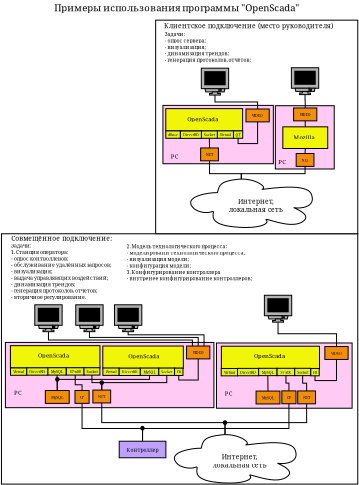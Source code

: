 <?xml version="1.0" encoding="UTF-8"?>
<dia:diagram xmlns:dia="http://www.lysator.liu.se/~alla/dia/">
  <dia:layer name="Тло" visible="true">
    <dia:object type="Standard - Text" version="0" id="O0">
      <dia:attribute name="obj_pos">
        <dia:point val="5.866,1.327"/>
      </dia:attribute>
      <dia:attribute name="obj_bb">
        <dia:rectangle val="5.866,0.327;36.182,1.627"/>
      </dia:attribute>
      <dia:attribute name="text">
        <dia:composite type="text">
          <dia:attribute name="string">
            <dia:string>#Примеры использования программы &quot;OpenScada&quot;#</dia:string>
          </dia:attribute>
          <dia:attribute name="font">
            <dia:font name="Times-Roman"/>
          </dia:attribute>
          <dia:attribute name="height">
            <dia:real val="1.3"/>
          </dia:attribute>
          <dia:attribute name="pos">
            <dia:point val="5.866,1.327"/>
          </dia:attribute>
          <dia:attribute name="color">
            <dia:color val="#000000"/>
          </dia:attribute>
          <dia:attribute name="alignment">
            <dia:enum val="0"/>
          </dia:attribute>
        </dia:composite>
      </dia:attribute>
    </dia:object>
    <dia:group>
      <dia:object type="Standard - Box" version="0" id="O1">
        <dia:attribute name="obj_pos">
          <dia:point val="0.129,25.515"/>
        </dia:attribute>
        <dia:attribute name="obj_bb">
          <dia:rectangle val="0.079,25.465;38.908,52.774"/>
        </dia:attribute>
        <dia:attribute name="elem_corner">
          <dia:point val="0.129,25.515"/>
        </dia:attribute>
        <dia:attribute name="elem_width">
          <dia:real val="38.728"/>
        </dia:attribute>
        <dia:attribute name="elem_height">
          <dia:real val="27.209"/>
        </dia:attribute>
        <dia:attribute name="show_background">
          <dia:boolean val="true"/>
        </dia:attribute>
      </dia:object>
      <dia:object type="Standard - Text" version="0" id="O2">
        <dia:attribute name="obj_pos">
          <dia:point val="1.199,26.277"/>
        </dia:attribute>
        <dia:attribute name="obj_bb">
          <dia:rectangle val="1.199,25.584;13.079,27.384"/>
        </dia:attribute>
        <dia:attribute name="text">
          <dia:composite type="text">
            <dia:attribute name="string">
              <dia:string>#Совмещённое подключение:
 #</dia:string>
            </dia:attribute>
            <dia:attribute name="font">
              <dia:font name="Times-Roman"/>
            </dia:attribute>
            <dia:attribute name="height">
              <dia:real val="0.9"/>
            </dia:attribute>
            <dia:attribute name="pos">
              <dia:point val="1.199,26.277"/>
            </dia:attribute>
            <dia:attribute name="color">
              <dia:color val="#000000"/>
            </dia:attribute>
            <dia:attribute name="alignment">
              <dia:enum val="0"/>
            </dia:attribute>
          </dia:composite>
        </dia:attribute>
      </dia:object>
      <dia:object type="Standard - Text" version="0" id="O3">
        <dia:attribute name="obj_pos">
          <dia:point val="1.173,27.008"/>
        </dia:attribute>
        <dia:attribute name="obj_bb">
          <dia:rectangle val="1.173,26.47;13.432,32.77"/>
        </dia:attribute>
        <dia:attribute name="text">
          <dia:composite type="text">
            <dia:attribute name="string">
              <dia:string>#Задачи:
1. Станция оператора:
- опрос контроллеров;
- обслуживание удалённых запросов;
- визуализация;
- выдача управляющих воздействий;
- динамизация трендов;
- генерация протоколов, отчётов;
- вторичное регулирование.#</dia:string>
            </dia:attribute>
            <dia:attribute name="font">
              <dia:font name="Times-Roman"/>
            </dia:attribute>
            <dia:attribute name="height">
              <dia:real val="0.7"/>
            </dia:attribute>
            <dia:attribute name="pos">
              <dia:point val="1.173,27.008"/>
            </dia:attribute>
            <dia:attribute name="color">
              <dia:color val="#000000"/>
            </dia:attribute>
            <dia:attribute name="alignment">
              <dia:enum val="0"/>
            </dia:attribute>
          </dia:composite>
        </dia:attribute>
      </dia:object>
      <dia:object type="Standard - Text" version="0" id="O4">
        <dia:attribute name="obj_pos">
          <dia:point val="13.727,27.079"/>
        </dia:attribute>
        <dia:attribute name="obj_bb">
          <dia:rectangle val="13.727,26.541;28.911,30.741"/>
        </dia:attribute>
        <dia:attribute name="text">
          <dia:composite type="text">
            <dia:attribute name="string">
              <dia:string>#2. Модель технологического процесса:
- моделировани технологического процесса;
- визуализация модели;
- конфигурация модели;
3. Конфигурирование контроллера
- внутренее конфигурирование контроллеров;#</dia:string>
            </dia:attribute>
            <dia:attribute name="font">
              <dia:font name="Times-Roman"/>
            </dia:attribute>
            <dia:attribute name="height">
              <dia:real val="0.7"/>
            </dia:attribute>
            <dia:attribute name="pos">
              <dia:point val="13.727,27.079"/>
            </dia:attribute>
            <dia:attribute name="color">
              <dia:color val="#000000"/>
            </dia:attribute>
            <dia:attribute name="alignment">
              <dia:enum val="0"/>
            </dia:attribute>
          </dia:composite>
        </dia:attribute>
      </dia:object>
      <dia:object type="Standard - Box" version="0" id="O5">
        <dia:attribute name="obj_pos">
          <dia:point val="23.499,37.386"/>
        </dia:attribute>
        <dia:attribute name="obj_bb">
          <dia:rectangle val="23.449,37.336;38.292,44.528"/>
        </dia:attribute>
        <dia:attribute name="elem_corner">
          <dia:point val="23.499,37.386"/>
        </dia:attribute>
        <dia:attribute name="elem_width">
          <dia:real val="14.743"/>
        </dia:attribute>
        <dia:attribute name="elem_height">
          <dia:real val="7.092"/>
        </dia:attribute>
        <dia:attribute name="inner_color">
          <dia:color val="#ffcbf5"/>
        </dia:attribute>
        <dia:attribute name="show_background">
          <dia:boolean val="true"/>
        </dia:attribute>
      </dia:object>
      <dia:object type="Standard - Box" version="0" id="O6">
        <dia:attribute name="obj_pos">
          <dia:point val="24.033,37.74"/>
        </dia:attribute>
        <dia:attribute name="obj_bb">
          <dia:rectangle val="23.983,37.69;34.75,40.25"/>
        </dia:attribute>
        <dia:attribute name="elem_corner">
          <dia:point val="24.033,37.74"/>
        </dia:attribute>
        <dia:attribute name="elem_width">
          <dia:real val="10.667"/>
        </dia:attribute>
        <dia:attribute name="elem_height">
          <dia:real val="2.46"/>
        </dia:attribute>
        <dia:attribute name="inner_color">
          <dia:color val="#f1f507"/>
        </dia:attribute>
        <dia:attribute name="show_background">
          <dia:boolean val="true"/>
        </dia:attribute>
      </dia:object>
      <dia:object type="Standard - Text" version="0" id="O7">
        <dia:attribute name="obj_pos">
          <dia:point val="24.841,43.082"/>
        </dia:attribute>
        <dia:attribute name="obj_bb">
          <dia:rectangle val="24.331,42.467;25.352,43.267"/>
        </dia:attribute>
        <dia:attribute name="text">
          <dia:composite type="text">
            <dia:attribute name="string">
              <dia:string>#PC#</dia:string>
            </dia:attribute>
            <dia:attribute name="font">
              <dia:font name="Times-Roman"/>
            </dia:attribute>
            <dia:attribute name="height">
              <dia:real val="0.8"/>
            </dia:attribute>
            <dia:attribute name="pos">
              <dia:point val="24.841,43.082"/>
            </dia:attribute>
            <dia:attribute name="color">
              <dia:color val="#000000"/>
            </dia:attribute>
            <dia:attribute name="alignment">
              <dia:enum val="1"/>
            </dia:attribute>
          </dia:composite>
        </dia:attribute>
      </dia:object>
      <dia:object type="Flowchart - Box" version="0" id="O8">
        <dia:attribute name="obj_pos">
          <dia:point val="24.015,40.158"/>
        </dia:attribute>
        <dia:attribute name="obj_bb">
          <dia:rectangle val="23.965,40.108;25.839,41.008"/>
        </dia:attribute>
        <dia:attribute name="elem_corner">
          <dia:point val="24.015,40.158"/>
        </dia:attribute>
        <dia:attribute name="elem_width">
          <dia:real val="1.774"/>
        </dia:attribute>
        <dia:attribute name="elem_height">
          <dia:real val="0.8"/>
        </dia:attribute>
        <dia:attribute name="inner_color">
          <dia:color val="#e7f11f"/>
        </dia:attribute>
        <dia:attribute name="show_background">
          <dia:boolean val="true"/>
        </dia:attribute>
        <dia:attribute name="padding">
          <dia:real val="0.1"/>
        </dia:attribute>
        <dia:attribute name="text">
          <dia:composite type="text">
            <dia:attribute name="string">
              <dia:string>#Virtual#</dia:string>
            </dia:attribute>
            <dia:attribute name="font">
              <dia:font name="Times-Roman"/>
            </dia:attribute>
            <dia:attribute name="height">
              <dia:real val="0.5"/>
            </dia:attribute>
            <dia:attribute name="pos">
              <dia:point val="24.902,40.692"/>
            </dia:attribute>
            <dia:attribute name="color">
              <dia:color val="#000000"/>
            </dia:attribute>
            <dia:attribute name="alignment">
              <dia:enum val="1"/>
            </dia:attribute>
          </dia:composite>
        </dia:attribute>
      </dia:object>
      <dia:object type="Flowchart - Box" version="0" id="O9">
        <dia:attribute name="obj_pos">
          <dia:point val="25.786,40.147"/>
        </dia:attribute>
        <dia:attribute name="obj_bb">
          <dia:rectangle val="25.736,40.096;28.138,40.996"/>
        </dia:attribute>
        <dia:attribute name="elem_corner">
          <dia:point val="25.786,40.147"/>
        </dia:attribute>
        <dia:attribute name="elem_width">
          <dia:real val="2.302"/>
        </dia:attribute>
        <dia:attribute name="elem_height">
          <dia:real val="0.8"/>
        </dia:attribute>
        <dia:attribute name="inner_color">
          <dia:color val="#e7f11f"/>
        </dia:attribute>
        <dia:attribute name="show_background">
          <dia:boolean val="true"/>
        </dia:attribute>
        <dia:attribute name="padding">
          <dia:real val="0.1"/>
        </dia:attribute>
        <dia:attribute name="text">
          <dia:composite type="text">
            <dia:attribute name="string">
              <dia:string>#DirectBD#</dia:string>
            </dia:attribute>
            <dia:attribute name="font">
              <dia:font name="Times-Roman"/>
            </dia:attribute>
            <dia:attribute name="height">
              <dia:real val="0.5"/>
            </dia:attribute>
            <dia:attribute name="pos">
              <dia:point val="26.937,40.681"/>
            </dia:attribute>
            <dia:attribute name="color">
              <dia:color val="#000000"/>
            </dia:attribute>
            <dia:attribute name="alignment">
              <dia:enum val="1"/>
            </dia:attribute>
          </dia:composite>
        </dia:attribute>
      </dia:object>
      <dia:object type="Flowchart - Box" version="0" id="O10">
        <dia:attribute name="obj_pos">
          <dia:point val="28.084,40.137"/>
        </dia:attribute>
        <dia:attribute name="obj_bb">
          <dia:rectangle val="28.034,40.087;30.128,40.987"/>
        </dia:attribute>
        <dia:attribute name="elem_corner">
          <dia:point val="28.084,40.137"/>
        </dia:attribute>
        <dia:attribute name="elem_width">
          <dia:real val="1.994"/>
        </dia:attribute>
        <dia:attribute name="elem_height">
          <dia:real val="0.8"/>
        </dia:attribute>
        <dia:attribute name="inner_color">
          <dia:color val="#e7f11f"/>
        </dia:attribute>
        <dia:attribute name="show_background">
          <dia:boolean val="true"/>
        </dia:attribute>
        <dia:attribute name="padding">
          <dia:real val="0.1"/>
        </dia:attribute>
        <dia:attribute name="text">
          <dia:composite type="text">
            <dia:attribute name="string">
              <dia:string>#MySQL#</dia:string>
            </dia:attribute>
            <dia:attribute name="font">
              <dia:font name="Times-Roman"/>
            </dia:attribute>
            <dia:attribute name="height">
              <dia:real val="0.5"/>
            </dia:attribute>
            <dia:attribute name="pos">
              <dia:point val="29.081,40.672"/>
            </dia:attribute>
            <dia:attribute name="color">
              <dia:color val="#000000"/>
            </dia:attribute>
            <dia:attribute name="alignment">
              <dia:enum val="1"/>
            </dia:attribute>
          </dia:composite>
        </dia:attribute>
      </dia:object>
      <dia:object type="Flowchart - Box" version="0" id="O11">
        <dia:attribute name="obj_pos">
          <dia:point val="27.804,42.613"/>
        </dia:attribute>
        <dia:attribute name="obj_bb">
          <dia:rectangle val="27.754,42.563;30.448,44.063"/>
        </dia:attribute>
        <dia:attribute name="elem_corner">
          <dia:point val="27.804,42.613"/>
        </dia:attribute>
        <dia:attribute name="elem_width">
          <dia:real val="2.594"/>
        </dia:attribute>
        <dia:attribute name="elem_height">
          <dia:real val="1.4"/>
        </dia:attribute>
        <dia:attribute name="inner_color">
          <dia:color val="#f18f0d"/>
        </dia:attribute>
        <dia:attribute name="show_background">
          <dia:boolean val="true"/>
        </dia:attribute>
        <dia:attribute name="padding">
          <dia:real val="0.4"/>
        </dia:attribute>
        <dia:attribute name="text">
          <dia:composite type="text">
            <dia:attribute name="string">
              <dia:string>#MySQL#</dia:string>
            </dia:attribute>
            <dia:attribute name="font">
              <dia:font name="Times-Roman"/>
            </dia:attribute>
            <dia:attribute name="height">
              <dia:real val="0.5"/>
            </dia:attribute>
            <dia:attribute name="pos">
              <dia:point val="29.101,43.448"/>
            </dia:attribute>
            <dia:attribute name="color">
              <dia:color val="#000000"/>
            </dia:attribute>
            <dia:attribute name="alignment">
              <dia:enum val="1"/>
            </dia:attribute>
          </dia:composite>
        </dia:attribute>
      </dia:object>
      <dia:object type="Standard - Line" version="0" id="O12">
        <dia:attribute name="obj_pos">
          <dia:point val="29.081,40.937"/>
        </dia:attribute>
        <dia:attribute name="obj_bb">
          <dia:rectangle val="29.03,40.887;29.152,42.664"/>
        </dia:attribute>
        <dia:attribute name="conn_endpoints">
          <dia:point val="29.081,40.937"/>
          <dia:point val="29.101,42.613"/>
        </dia:attribute>
        <dia:attribute name="numcp">
          <dia:int val="1"/>
        </dia:attribute>
        <dia:connections>
          <dia:connection handle="0" to="O10" connection="13"/>
          <dia:connection handle="1" to="O11" connection="2"/>
        </dia:connections>
      </dia:object>
      <dia:object type="Flowchart - Box" version="0" id="O13">
        <dia:attribute name="obj_pos">
          <dia:point val="30.087,40.137"/>
        </dia:attribute>
        <dia:attribute name="obj_bb">
          <dia:rectangle val="30.038,40.087;32.066,40.987"/>
        </dia:attribute>
        <dia:attribute name="elem_corner">
          <dia:point val="30.087,40.137"/>
        </dia:attribute>
        <dia:attribute name="elem_width">
          <dia:real val="1.928"/>
        </dia:attribute>
        <dia:attribute name="elem_height">
          <dia:real val="0.8"/>
        </dia:attribute>
        <dia:attribute name="inner_color">
          <dia:color val="#e7f11f"/>
        </dia:attribute>
        <dia:attribute name="show_background">
          <dia:boolean val="true"/>
        </dia:attribute>
        <dia:attribute name="padding">
          <dia:real val="0.1"/>
        </dia:attribute>
        <dia:attribute name="text">
          <dia:composite type="text">
            <dia:attribute name="string">
              <dia:string>#S7-x00#</dia:string>
            </dia:attribute>
            <dia:attribute name="font">
              <dia:font name="Times-Roman"/>
            </dia:attribute>
            <dia:attribute name="height">
              <dia:real val="0.5"/>
            </dia:attribute>
            <dia:attribute name="pos">
              <dia:point val="31.052,40.672"/>
            </dia:attribute>
            <dia:attribute name="color">
              <dia:color val="#000000"/>
            </dia:attribute>
            <dia:attribute name="alignment">
              <dia:enum val="1"/>
            </dia:attribute>
          </dia:composite>
        </dia:attribute>
      </dia:object>
      <dia:object type="Flowchart - Box" version="0" id="O14">
        <dia:attribute name="obj_pos">
          <dia:point val="32.004,40.137"/>
        </dia:attribute>
        <dia:attribute name="obj_bb">
          <dia:rectangle val="31.953,40.087;33.783,40.987"/>
        </dia:attribute>
        <dia:attribute name="elem_corner">
          <dia:point val="32.004,40.137"/>
        </dia:attribute>
        <dia:attribute name="elem_width">
          <dia:real val="1.73"/>
        </dia:attribute>
        <dia:attribute name="elem_height">
          <dia:real val="0.8"/>
        </dia:attribute>
        <dia:attribute name="inner_color">
          <dia:color val="#e7f11f"/>
        </dia:attribute>
        <dia:attribute name="show_background">
          <dia:boolean val="true"/>
        </dia:attribute>
        <dia:attribute name="padding">
          <dia:real val="0.1"/>
        </dia:attribute>
        <dia:attribute name="text">
          <dia:composite type="text">
            <dia:attribute name="string">
              <dia:string>#Socket#</dia:string>
            </dia:attribute>
            <dia:attribute name="font">
              <dia:font name="Times-Roman"/>
            </dia:attribute>
            <dia:attribute name="height">
              <dia:real val="0.5"/>
            </dia:attribute>
            <dia:attribute name="pos">
              <dia:point val="32.868,40.672"/>
            </dia:attribute>
            <dia:attribute name="color">
              <dia:color val="#000000"/>
            </dia:attribute>
            <dia:attribute name="alignment">
              <dia:enum val="1"/>
            </dia:attribute>
          </dia:composite>
        </dia:attribute>
      </dia:object>
      <dia:object type="Flowchart - Box" version="0" id="O15">
        <dia:attribute name="obj_pos">
          <dia:point val="32.334,42.599"/>
        </dia:attribute>
        <dia:attribute name="obj_bb">
          <dia:rectangle val="32.284,42.549;34.318,44.049"/>
        </dia:attribute>
        <dia:attribute name="elem_corner">
          <dia:point val="32.334,42.599"/>
        </dia:attribute>
        <dia:attribute name="elem_width">
          <dia:real val="1.934"/>
        </dia:attribute>
        <dia:attribute name="elem_height">
          <dia:real val="1.4"/>
        </dia:attribute>
        <dia:attribute name="inner_color">
          <dia:color val="#f18f0d"/>
        </dia:attribute>
        <dia:attribute name="show_background">
          <dia:boolean val="true"/>
        </dia:attribute>
        <dia:attribute name="padding">
          <dia:real val="0.4"/>
        </dia:attribute>
        <dia:attribute name="text">
          <dia:composite type="text">
            <dia:attribute name="string">
              <dia:string>#NET#</dia:string>
            </dia:attribute>
            <dia:attribute name="font">
              <dia:font name="Times-Roman"/>
            </dia:attribute>
            <dia:attribute name="height">
              <dia:real val="0.5"/>
            </dia:attribute>
            <dia:attribute name="pos">
              <dia:point val="33.301,43.433"/>
            </dia:attribute>
            <dia:attribute name="color">
              <dia:color val="#000000"/>
            </dia:attribute>
            <dia:attribute name="alignment">
              <dia:enum val="1"/>
            </dia:attribute>
          </dia:composite>
        </dia:attribute>
      </dia:object>
      <dia:object type="Standard - Text" version="0" id="O16">
        <dia:attribute name="obj_pos">
          <dia:point val="29.266,39.017"/>
        </dia:attribute>
        <dia:attribute name="obj_bb">
          <dia:rectangle val="27.33,38.401;31.202,39.202"/>
        </dia:attribute>
        <dia:attribute name="text">
          <dia:composite type="text">
            <dia:attribute name="string">
              <dia:string>#OpenScada#</dia:string>
            </dia:attribute>
            <dia:attribute name="font">
              <dia:font name="Times-Roman"/>
            </dia:attribute>
            <dia:attribute name="height">
              <dia:real val="0.8"/>
            </dia:attribute>
            <dia:attribute name="pos">
              <dia:point val="29.266,39.017"/>
            </dia:attribute>
            <dia:attribute name="color">
              <dia:color val="#000000"/>
            </dia:attribute>
            <dia:attribute name="alignment">
              <dia:enum val="1"/>
            </dia:attribute>
          </dia:composite>
        </dia:attribute>
      </dia:object>
      <dia:object type="Standard - ZigZagLine" version="0" id="O17">
        <dia:attribute name="obj_pos">
          <dia:point val="33.301,42.599"/>
        </dia:attribute>
        <dia:attribute name="obj_bb">
          <dia:rectangle val="32.819,40.887;33.351,42.649"/>
        </dia:attribute>
        <dia:attribute name="orth_points">
          <dia:point val="33.301,42.599"/>
          <dia:point val="33.301,41.756"/>
          <dia:point val="32.868,41.756"/>
          <dia:point val="32.868,40.937"/>
        </dia:attribute>
        <dia:attribute name="orth_orient">
          <dia:enum val="1"/>
          <dia:enum val="0"/>
          <dia:enum val="1"/>
        </dia:attribute>
        <dia:connections>
          <dia:connection handle="0" to="O15" connection="2"/>
          <dia:connection handle="1" to="O14" connection="13"/>
        </dia:connections>
      </dia:object>
      <dia:object type="Flowchart - Box" version="0" id="O18">
        <dia:attribute name="obj_pos">
          <dia:point val="33.753,40.154"/>
        </dia:attribute>
        <dia:attribute name="obj_bb">
          <dia:rectangle val="33.703,40.104;34.719,41.004"/>
        </dia:attribute>
        <dia:attribute name="elem_corner">
          <dia:point val="33.753,40.154"/>
        </dia:attribute>
        <dia:attribute name="elem_width">
          <dia:real val="0.916"/>
        </dia:attribute>
        <dia:attribute name="elem_height">
          <dia:real val="0.8"/>
        </dia:attribute>
        <dia:attribute name="inner_color">
          <dia:color val="#e7f11f"/>
        </dia:attribute>
        <dia:attribute name="show_background">
          <dia:boolean val="true"/>
        </dia:attribute>
        <dia:attribute name="padding">
          <dia:real val="0.1"/>
        </dia:attribute>
        <dia:attribute name="text">
          <dia:composite type="text">
            <dia:attribute name="string">
              <dia:string>#FB#</dia:string>
            </dia:attribute>
            <dia:attribute name="font">
              <dia:font name="Times-Roman"/>
            </dia:attribute>
            <dia:attribute name="height">
              <dia:real val="0.5"/>
            </dia:attribute>
            <dia:attribute name="pos">
              <dia:point val="34.211,40.689"/>
            </dia:attribute>
            <dia:attribute name="color">
              <dia:color val="#000000"/>
            </dia:attribute>
            <dia:attribute name="alignment">
              <dia:enum val="1"/>
            </dia:attribute>
          </dia:composite>
        </dia:attribute>
      </dia:object>
      <dia:object type="Flowchart - Box" version="0" id="O19">
        <dia:attribute name="obj_pos">
          <dia:point val="35.281,37.775"/>
        </dia:attribute>
        <dia:attribute name="obj_bb">
          <dia:rectangle val="35.231,37.725;37.859,39.225"/>
        </dia:attribute>
        <dia:attribute name="elem_corner">
          <dia:point val="35.281,37.775"/>
        </dia:attribute>
        <dia:attribute name="elem_width">
          <dia:real val="2.528"/>
        </dia:attribute>
        <dia:attribute name="elem_height">
          <dia:real val="1.4"/>
        </dia:attribute>
        <dia:attribute name="inner_color">
          <dia:color val="#f18f0d"/>
        </dia:attribute>
        <dia:attribute name="show_background">
          <dia:boolean val="true"/>
        </dia:attribute>
        <dia:attribute name="padding">
          <dia:real val="0.4"/>
        </dia:attribute>
        <dia:attribute name="text">
          <dia:composite type="text">
            <dia:attribute name="string">
              <dia:string>#VIDEO#</dia:string>
            </dia:attribute>
            <dia:attribute name="font">
              <dia:font name="Times-Roman"/>
            </dia:attribute>
            <dia:attribute name="height">
              <dia:real val="0.5"/>
            </dia:attribute>
            <dia:attribute name="pos">
              <dia:point val="36.545,38.61"/>
            </dia:attribute>
            <dia:attribute name="color">
              <dia:color val="#000000"/>
            </dia:attribute>
            <dia:attribute name="alignment">
              <dia:enum val="1"/>
            </dia:attribute>
          </dia:composite>
        </dia:attribute>
      </dia:object>
      <dia:object type="Standard - ZigZagLine" version="0" id="O20">
        <dia:attribute name="obj_pos">
          <dia:point val="34.211,40.954"/>
        </dia:attribute>
        <dia:attribute name="obj_bb">
          <dia:rectangle val="34.161,39.125;36.595,41.523"/>
        </dia:attribute>
        <dia:attribute name="orth_points">
          <dia:point val="34.211,40.954"/>
          <dia:point val="34.211,41.473"/>
          <dia:point val="36.545,41.473"/>
          <dia:point val="36.545,39.175"/>
        </dia:attribute>
        <dia:attribute name="orth_orient">
          <dia:enum val="1"/>
          <dia:enum val="0"/>
          <dia:enum val="1"/>
        </dia:attribute>
        <dia:connections>
          <dia:connection handle="0" to="O18" connection="13"/>
          <dia:connection handle="1" to="O19" connection="13"/>
        </dia:connections>
      </dia:object>
      <dia:object type="Standard - Box" version="0" id="O21">
        <dia:attribute name="obj_pos">
          <dia:point val="0.558,37.327"/>
        </dia:attribute>
        <dia:attribute name="obj_bb">
          <dia:rectangle val="0.508,37.277;23.272,44.468"/>
        </dia:attribute>
        <dia:attribute name="elem_corner">
          <dia:point val="0.558,37.327"/>
        </dia:attribute>
        <dia:attribute name="elem_width">
          <dia:real val="22.664"/>
        </dia:attribute>
        <dia:attribute name="elem_height">
          <dia:real val="7.092"/>
        </dia:attribute>
        <dia:attribute name="inner_color">
          <dia:color val="#ffcbf5"/>
        </dia:attribute>
        <dia:attribute name="show_background">
          <dia:boolean val="true"/>
        </dia:attribute>
      </dia:object>
      <dia:object type="Standard - Box" version="0" id="O22">
        <dia:attribute name="obj_pos">
          <dia:point val="1.102,37.68"/>
        </dia:attribute>
        <dia:attribute name="obj_bb">
          <dia:rectangle val="1.052,37.63;10.883,40.153"/>
        </dia:attribute>
        <dia:attribute name="elem_corner">
          <dia:point val="1.102,37.68"/>
        </dia:attribute>
        <dia:attribute name="elem_width">
          <dia:real val="9.732"/>
        </dia:attribute>
        <dia:attribute name="elem_height">
          <dia:real val="2.422"/>
        </dia:attribute>
        <dia:attribute name="inner_color">
          <dia:color val="#f1f507"/>
        </dia:attribute>
        <dia:attribute name="show_background">
          <dia:boolean val="true"/>
        </dia:attribute>
      </dia:object>
      <dia:object type="Standard - Text" version="0" id="O23">
        <dia:attribute name="obj_pos">
          <dia:point val="1.935,43.023"/>
        </dia:attribute>
        <dia:attribute name="obj_bb">
          <dia:rectangle val="1.424,42.407;2.445,43.207"/>
        </dia:attribute>
        <dia:attribute name="text">
          <dia:composite type="text">
            <dia:attribute name="string">
              <dia:string>#PC#</dia:string>
            </dia:attribute>
            <dia:attribute name="font">
              <dia:font name="Times-Roman"/>
            </dia:attribute>
            <dia:attribute name="height">
              <dia:real val="0.8"/>
            </dia:attribute>
            <dia:attribute name="pos">
              <dia:point val="1.935,43.023"/>
            </dia:attribute>
            <dia:attribute name="color">
              <dia:color val="#000000"/>
            </dia:attribute>
            <dia:attribute name="alignment">
              <dia:enum val="1"/>
            </dia:attribute>
          </dia:composite>
        </dia:attribute>
      </dia:object>
      <dia:object type="Flowchart - Box" version="0" id="O24">
        <dia:attribute name="obj_pos">
          <dia:point val="1.109,40.098"/>
        </dia:attribute>
        <dia:attribute name="obj_bb">
          <dia:rectangle val="1.059,40.048;2.933,40.948"/>
        </dia:attribute>
        <dia:attribute name="elem_corner">
          <dia:point val="1.109,40.098"/>
        </dia:attribute>
        <dia:attribute name="elem_width">
          <dia:real val="1.774"/>
        </dia:attribute>
        <dia:attribute name="elem_height">
          <dia:real val="0.8"/>
        </dia:attribute>
        <dia:attribute name="inner_color">
          <dia:color val="#e7f11f"/>
        </dia:attribute>
        <dia:attribute name="show_background">
          <dia:boolean val="true"/>
        </dia:attribute>
        <dia:attribute name="padding">
          <dia:real val="0.1"/>
        </dia:attribute>
        <dia:attribute name="text">
          <dia:composite type="text">
            <dia:attribute name="string">
              <dia:string>#Virtual#</dia:string>
            </dia:attribute>
            <dia:attribute name="font">
              <dia:font name="Times-Roman"/>
            </dia:attribute>
            <dia:attribute name="height">
              <dia:real val="0.5"/>
            </dia:attribute>
            <dia:attribute name="pos">
              <dia:point val="1.996,40.633"/>
            </dia:attribute>
            <dia:attribute name="color">
              <dia:color val="#000000"/>
            </dia:attribute>
            <dia:attribute name="alignment">
              <dia:enum val="1"/>
            </dia:attribute>
          </dia:composite>
        </dia:attribute>
      </dia:object>
      <dia:object type="Flowchart - Box" version="0" id="O25">
        <dia:attribute name="obj_pos">
          <dia:point val="2.88,40.087"/>
        </dia:attribute>
        <dia:attribute name="obj_bb">
          <dia:rectangle val="2.83,40.037;5.232,40.937"/>
        </dia:attribute>
        <dia:attribute name="elem_corner">
          <dia:point val="2.88,40.087"/>
        </dia:attribute>
        <dia:attribute name="elem_width">
          <dia:real val="2.302"/>
        </dia:attribute>
        <dia:attribute name="elem_height">
          <dia:real val="0.8"/>
        </dia:attribute>
        <dia:attribute name="inner_color">
          <dia:color val="#e7f11f"/>
        </dia:attribute>
        <dia:attribute name="show_background">
          <dia:boolean val="true"/>
        </dia:attribute>
        <dia:attribute name="padding">
          <dia:real val="0.1"/>
        </dia:attribute>
        <dia:attribute name="text">
          <dia:composite type="text">
            <dia:attribute name="string">
              <dia:string>#DirectBD#</dia:string>
            </dia:attribute>
            <dia:attribute name="font">
              <dia:font name="Times-Roman"/>
            </dia:attribute>
            <dia:attribute name="height">
              <dia:real val="0.5"/>
            </dia:attribute>
            <dia:attribute name="pos">
              <dia:point val="4.031,40.622"/>
            </dia:attribute>
            <dia:attribute name="color">
              <dia:color val="#000000"/>
            </dia:attribute>
            <dia:attribute name="alignment">
              <dia:enum val="1"/>
            </dia:attribute>
          </dia:composite>
        </dia:attribute>
      </dia:object>
      <dia:object type="Flowchart - Box" version="0" id="O26">
        <dia:attribute name="obj_pos">
          <dia:point val="5.177,40.078"/>
        </dia:attribute>
        <dia:attribute name="obj_bb">
          <dia:rectangle val="5.127,40.028;7.221,40.928"/>
        </dia:attribute>
        <dia:attribute name="elem_corner">
          <dia:point val="5.177,40.078"/>
        </dia:attribute>
        <dia:attribute name="elem_width">
          <dia:real val="1.994"/>
        </dia:attribute>
        <dia:attribute name="elem_height">
          <dia:real val="0.8"/>
        </dia:attribute>
        <dia:attribute name="inner_color">
          <dia:color val="#e7f11f"/>
        </dia:attribute>
        <dia:attribute name="show_background">
          <dia:boolean val="true"/>
        </dia:attribute>
        <dia:attribute name="padding">
          <dia:real val="0.1"/>
        </dia:attribute>
        <dia:attribute name="text">
          <dia:composite type="text">
            <dia:attribute name="string">
              <dia:string>#MySQL#</dia:string>
            </dia:attribute>
            <dia:attribute name="font">
              <dia:font name="Times-Roman"/>
            </dia:attribute>
            <dia:attribute name="height">
              <dia:real val="0.5"/>
            </dia:attribute>
            <dia:attribute name="pos">
              <dia:point val="6.174,40.612"/>
            </dia:attribute>
            <dia:attribute name="color">
              <dia:color val="#000000"/>
            </dia:attribute>
            <dia:attribute name="alignment">
              <dia:enum val="1"/>
            </dia:attribute>
          </dia:composite>
        </dia:attribute>
      </dia:object>
      <dia:object type="Flowchart - Box" version="0" id="O27">
        <dia:attribute name="obj_pos">
          <dia:point val="4.898,42.554"/>
        </dia:attribute>
        <dia:attribute name="obj_bb">
          <dia:rectangle val="4.848,42.504;7.542,44.004"/>
        </dia:attribute>
        <dia:attribute name="elem_corner">
          <dia:point val="4.898,42.554"/>
        </dia:attribute>
        <dia:attribute name="elem_width">
          <dia:real val="2.594"/>
        </dia:attribute>
        <dia:attribute name="elem_height">
          <dia:real val="1.4"/>
        </dia:attribute>
        <dia:attribute name="inner_color">
          <dia:color val="#f18f0d"/>
        </dia:attribute>
        <dia:attribute name="show_background">
          <dia:boolean val="true"/>
        </dia:attribute>
        <dia:attribute name="padding">
          <dia:real val="0.4"/>
        </dia:attribute>
        <dia:attribute name="text">
          <dia:composite type="text">
            <dia:attribute name="string">
              <dia:string>#MySQL#</dia:string>
            </dia:attribute>
            <dia:attribute name="font">
              <dia:font name="Times-Roman"/>
            </dia:attribute>
            <dia:attribute name="height">
              <dia:real val="0.5"/>
            </dia:attribute>
            <dia:attribute name="pos">
              <dia:point val="6.195,43.388"/>
            </dia:attribute>
            <dia:attribute name="color">
              <dia:color val="#000000"/>
            </dia:attribute>
            <dia:attribute name="alignment">
              <dia:enum val="1"/>
            </dia:attribute>
          </dia:composite>
        </dia:attribute>
      </dia:object>
      <dia:object type="Standard - Line" version="0" id="O28">
        <dia:attribute name="obj_pos">
          <dia:point val="6.174,40.878"/>
        </dia:attribute>
        <dia:attribute name="obj_bb">
          <dia:rectangle val="6.124,40.827;6.246,42.604"/>
        </dia:attribute>
        <dia:attribute name="conn_endpoints">
          <dia:point val="6.174,40.878"/>
          <dia:point val="6.195,42.554"/>
        </dia:attribute>
        <dia:attribute name="numcp">
          <dia:int val="1"/>
        </dia:attribute>
        <dia:connections>
          <dia:connection handle="0" to="O26" connection="13"/>
          <dia:connection handle="1" to="O27" connection="2"/>
        </dia:connections>
      </dia:object>
      <dia:object type="Flowchart - Box" version="0" id="O29">
        <dia:attribute name="obj_pos">
          <dia:point val="7.181,40.078"/>
        </dia:attribute>
        <dia:attribute name="obj_bb">
          <dia:rectangle val="7.131,40.028;9.159,40.928"/>
        </dia:attribute>
        <dia:attribute name="elem_corner">
          <dia:point val="7.181,40.078"/>
        </dia:attribute>
        <dia:attribute name="elem_width">
          <dia:real val="1.928"/>
        </dia:attribute>
        <dia:attribute name="elem_height">
          <dia:real val="0.8"/>
        </dia:attribute>
        <dia:attribute name="inner_color">
          <dia:color val="#e7f11f"/>
        </dia:attribute>
        <dia:attribute name="show_background">
          <dia:boolean val="true"/>
        </dia:attribute>
        <dia:attribute name="padding">
          <dia:real val="0.1"/>
        </dia:attribute>
        <dia:attribute name="text">
          <dia:composite type="text">
            <dia:attribute name="string">
              <dia:string>#S7-x00#</dia:string>
            </dia:attribute>
            <dia:attribute name="font">
              <dia:font name="Times-Roman"/>
            </dia:attribute>
            <dia:attribute name="height">
              <dia:real val="0.5"/>
            </dia:attribute>
            <dia:attribute name="pos">
              <dia:point val="8.145,40.612"/>
            </dia:attribute>
            <dia:attribute name="color">
              <dia:color val="#000000"/>
            </dia:attribute>
            <dia:attribute name="alignment">
              <dia:enum val="1"/>
            </dia:attribute>
          </dia:composite>
        </dia:attribute>
      </dia:object>
      <dia:object type="Flowchart - Box" version="0" id="O30">
        <dia:attribute name="obj_pos">
          <dia:point val="9.097,40.078"/>
        </dia:attribute>
        <dia:attribute name="obj_bb">
          <dia:rectangle val="9.047,40.028;10.877,40.928"/>
        </dia:attribute>
        <dia:attribute name="elem_corner">
          <dia:point val="9.097,40.078"/>
        </dia:attribute>
        <dia:attribute name="elem_width">
          <dia:real val="1.73"/>
        </dia:attribute>
        <dia:attribute name="elem_height">
          <dia:real val="0.8"/>
        </dia:attribute>
        <dia:attribute name="inner_color">
          <dia:color val="#e7f11f"/>
        </dia:attribute>
        <dia:attribute name="show_background">
          <dia:boolean val="true"/>
        </dia:attribute>
        <dia:attribute name="padding">
          <dia:real val="0.1"/>
        </dia:attribute>
        <dia:attribute name="text">
          <dia:composite type="text">
            <dia:attribute name="string">
              <dia:string>#Socket#</dia:string>
            </dia:attribute>
            <dia:attribute name="font">
              <dia:font name="Times-Roman"/>
            </dia:attribute>
            <dia:attribute name="height">
              <dia:real val="0.5"/>
            </dia:attribute>
            <dia:attribute name="pos">
              <dia:point val="9.962,40.612"/>
            </dia:attribute>
            <dia:attribute name="color">
              <dia:color val="#000000"/>
            </dia:attribute>
            <dia:attribute name="alignment">
              <dia:enum val="1"/>
            </dia:attribute>
          </dia:composite>
        </dia:attribute>
      </dia:object>
      <dia:object type="Flowchart - Box" version="0" id="O31">
        <dia:attribute name="obj_pos">
          <dia:point val="10.064,42.504"/>
        </dia:attribute>
        <dia:attribute name="obj_bb">
          <dia:rectangle val="10.014,42.454;12.048,43.954"/>
        </dia:attribute>
        <dia:attribute name="elem_corner">
          <dia:point val="10.064,42.504"/>
        </dia:attribute>
        <dia:attribute name="elem_width">
          <dia:real val="1.934"/>
        </dia:attribute>
        <dia:attribute name="elem_height">
          <dia:real val="1.4"/>
        </dia:attribute>
        <dia:attribute name="inner_color">
          <dia:color val="#f18f0d"/>
        </dia:attribute>
        <dia:attribute name="show_background">
          <dia:boolean val="true"/>
        </dia:attribute>
        <dia:attribute name="padding">
          <dia:real val="0.4"/>
        </dia:attribute>
        <dia:attribute name="text">
          <dia:composite type="text">
            <dia:attribute name="string">
              <dia:string>#NET#</dia:string>
            </dia:attribute>
            <dia:attribute name="font">
              <dia:font name="Times-Roman"/>
            </dia:attribute>
            <dia:attribute name="height">
              <dia:real val="0.5"/>
            </dia:attribute>
            <dia:attribute name="pos">
              <dia:point val="11.031,43.338"/>
            </dia:attribute>
            <dia:attribute name="color">
              <dia:color val="#000000"/>
            </dia:attribute>
            <dia:attribute name="alignment">
              <dia:enum val="1"/>
            </dia:attribute>
          </dia:composite>
        </dia:attribute>
      </dia:object>
      <dia:object type="Standard - Text" version="0" id="O32">
        <dia:attribute name="obj_pos">
          <dia:point val="5.794,38.957"/>
        </dia:attribute>
        <dia:attribute name="obj_bb">
          <dia:rectangle val="3.858,38.342;7.73,39.142"/>
        </dia:attribute>
        <dia:attribute name="text">
          <dia:composite type="text">
            <dia:attribute name="string">
              <dia:string>#OpenScada#</dia:string>
            </dia:attribute>
            <dia:attribute name="font">
              <dia:font name="Times-Roman"/>
            </dia:attribute>
            <dia:attribute name="height">
              <dia:real val="0.8"/>
            </dia:attribute>
            <dia:attribute name="pos">
              <dia:point val="5.794,38.957"/>
            </dia:attribute>
            <dia:attribute name="color">
              <dia:color val="#000000"/>
            </dia:attribute>
            <dia:attribute name="alignment">
              <dia:enum val="1"/>
            </dia:attribute>
          </dia:composite>
        </dia:attribute>
      </dia:object>
      <dia:object type="Standard - Box" version="0" id="O33">
        <dia:attribute name="obj_pos">
          <dia:point val="11.145,37.716"/>
        </dia:attribute>
        <dia:attribute name="obj_bb">
          <dia:rectangle val="11.095,37.666;19.948,40.188"/>
        </dia:attribute>
        <dia:attribute name="elem_corner">
          <dia:point val="11.145,37.716"/>
        </dia:attribute>
        <dia:attribute name="elem_width">
          <dia:real val="8.753"/>
        </dia:attribute>
        <dia:attribute name="elem_height">
          <dia:real val="2.422"/>
        </dia:attribute>
        <dia:attribute name="inner_color">
          <dia:color val="#f1f507"/>
        </dia:attribute>
        <dia:attribute name="show_background">
          <dia:boolean val="true"/>
        </dia:attribute>
      </dia:object>
      <dia:object type="Flowchart - Box" version="0" id="O34">
        <dia:attribute name="obj_pos">
          <dia:point val="11.152,40.108"/>
        </dia:attribute>
        <dia:attribute name="obj_bb">
          <dia:rectangle val="11.102,40.058;12.976,40.958"/>
        </dia:attribute>
        <dia:attribute name="elem_corner">
          <dia:point val="11.152,40.108"/>
        </dia:attribute>
        <dia:attribute name="elem_width">
          <dia:real val="1.774"/>
        </dia:attribute>
        <dia:attribute name="elem_height">
          <dia:real val="0.8"/>
        </dia:attribute>
        <dia:attribute name="inner_color">
          <dia:color val="#e7f11f"/>
        </dia:attribute>
        <dia:attribute name="show_background">
          <dia:boolean val="true"/>
        </dia:attribute>
        <dia:attribute name="padding">
          <dia:real val="0.1"/>
        </dia:attribute>
        <dia:attribute name="text">
          <dia:composite type="text">
            <dia:attribute name="string">
              <dia:string>#Virtual#</dia:string>
            </dia:attribute>
            <dia:attribute name="font">
              <dia:font name="Times-Roman"/>
            </dia:attribute>
            <dia:attribute name="height">
              <dia:real val="0.5"/>
            </dia:attribute>
            <dia:attribute name="pos">
              <dia:point val="12.039,40.643"/>
            </dia:attribute>
            <dia:attribute name="color">
              <dia:color val="#000000"/>
            </dia:attribute>
            <dia:attribute name="alignment">
              <dia:enum val="1"/>
            </dia:attribute>
          </dia:composite>
        </dia:attribute>
      </dia:object>
      <dia:object type="Flowchart - Box" version="0" id="O35">
        <dia:attribute name="obj_pos">
          <dia:point val="12.924,40.122"/>
        </dia:attribute>
        <dia:attribute name="obj_bb">
          <dia:rectangle val="12.873,40.072;15.275,40.972"/>
        </dia:attribute>
        <dia:attribute name="elem_corner">
          <dia:point val="12.924,40.122"/>
        </dia:attribute>
        <dia:attribute name="elem_width">
          <dia:real val="2.302"/>
        </dia:attribute>
        <dia:attribute name="elem_height">
          <dia:real val="0.8"/>
        </dia:attribute>
        <dia:attribute name="inner_color">
          <dia:color val="#e7f11f"/>
        </dia:attribute>
        <dia:attribute name="show_background">
          <dia:boolean val="true"/>
        </dia:attribute>
        <dia:attribute name="padding">
          <dia:real val="0.1"/>
        </dia:attribute>
        <dia:attribute name="text">
          <dia:composite type="text">
            <dia:attribute name="string">
              <dia:string>#DirectBD#</dia:string>
            </dia:attribute>
            <dia:attribute name="font">
              <dia:font name="Times-Roman"/>
            </dia:attribute>
            <dia:attribute name="height">
              <dia:real val="0.5"/>
            </dia:attribute>
            <dia:attribute name="pos">
              <dia:point val="14.075,40.657"/>
            </dia:attribute>
            <dia:attribute name="color">
              <dia:color val="#000000"/>
            </dia:attribute>
            <dia:attribute name="alignment">
              <dia:enum val="1"/>
            </dia:attribute>
          </dia:composite>
        </dia:attribute>
      </dia:object>
      <dia:object type="Flowchart - Box" version="0" id="O36">
        <dia:attribute name="obj_pos">
          <dia:point val="15.221,40.113"/>
        </dia:attribute>
        <dia:attribute name="obj_bb">
          <dia:rectangle val="15.171,40.063;17.265,40.963"/>
        </dia:attribute>
        <dia:attribute name="elem_corner">
          <dia:point val="15.221,40.113"/>
        </dia:attribute>
        <dia:attribute name="elem_width">
          <dia:real val="1.994"/>
        </dia:attribute>
        <dia:attribute name="elem_height">
          <dia:real val="0.8"/>
        </dia:attribute>
        <dia:attribute name="inner_color">
          <dia:color val="#e7f11f"/>
        </dia:attribute>
        <dia:attribute name="show_background">
          <dia:boolean val="true"/>
        </dia:attribute>
        <dia:attribute name="padding">
          <dia:real val="0.1"/>
        </dia:attribute>
        <dia:attribute name="text">
          <dia:composite type="text">
            <dia:attribute name="string">
              <dia:string>#MySQL#</dia:string>
            </dia:attribute>
            <dia:attribute name="font">
              <dia:font name="Times-Roman"/>
            </dia:attribute>
            <dia:attribute name="height">
              <dia:real val="0.5"/>
            </dia:attribute>
            <dia:attribute name="pos">
              <dia:point val="16.218,40.648"/>
            </dia:attribute>
            <dia:attribute name="color">
              <dia:color val="#000000"/>
            </dia:attribute>
            <dia:attribute name="alignment">
              <dia:enum val="1"/>
            </dia:attribute>
          </dia:composite>
        </dia:attribute>
      </dia:object>
      <dia:object type="Flowchart - Box" version="0" id="O37">
        <dia:attribute name="obj_pos">
          <dia:point val="17.231,40.113"/>
        </dia:attribute>
        <dia:attribute name="obj_bb">
          <dia:rectangle val="17.181,40.063;19.011,40.963"/>
        </dia:attribute>
        <dia:attribute name="elem_corner">
          <dia:point val="17.231,40.113"/>
        </dia:attribute>
        <dia:attribute name="elem_width">
          <dia:real val="1.73"/>
        </dia:attribute>
        <dia:attribute name="elem_height">
          <dia:real val="0.8"/>
        </dia:attribute>
        <dia:attribute name="inner_color">
          <dia:color val="#e7f11f"/>
        </dia:attribute>
        <dia:attribute name="show_background">
          <dia:boolean val="true"/>
        </dia:attribute>
        <dia:attribute name="padding">
          <dia:real val="0.1"/>
        </dia:attribute>
        <dia:attribute name="text">
          <dia:composite type="text">
            <dia:attribute name="string">
              <dia:string>#Socket#</dia:string>
            </dia:attribute>
            <dia:attribute name="font">
              <dia:font name="Times-Roman"/>
            </dia:attribute>
            <dia:attribute name="height">
              <dia:real val="0.5"/>
            </dia:attribute>
            <dia:attribute name="pos">
              <dia:point val="18.096,40.648"/>
            </dia:attribute>
            <dia:attribute name="color">
              <dia:color val="#000000"/>
            </dia:attribute>
            <dia:attribute name="alignment">
              <dia:enum val="1"/>
            </dia:attribute>
          </dia:composite>
        </dia:attribute>
      </dia:object>
      <dia:object type="Standard - Text" version="0" id="O38">
        <dia:attribute name="obj_pos">
          <dia:point val="15.588,39.059"/>
        </dia:attribute>
        <dia:attribute name="obj_bb">
          <dia:rectangle val="13.652,38.443;17.524,39.243"/>
        </dia:attribute>
        <dia:attribute name="text">
          <dia:composite type="text">
            <dia:attribute name="string">
              <dia:string>#OpenScada#</dia:string>
            </dia:attribute>
            <dia:attribute name="font">
              <dia:font name="Times-Roman"/>
            </dia:attribute>
            <dia:attribute name="height">
              <dia:real val="0.8"/>
            </dia:attribute>
            <dia:attribute name="pos">
              <dia:point val="15.588,39.059"/>
            </dia:attribute>
            <dia:attribute name="color">
              <dia:color val="#000000"/>
            </dia:attribute>
            <dia:attribute name="alignment">
              <dia:enum val="1"/>
            </dia:attribute>
          </dia:composite>
        </dia:attribute>
      </dia:object>
      <dia:object type="Standard - ZigZagLine" version="0" id="O39">
        <dia:attribute name="obj_pos">
          <dia:point val="11.031,42.504"/>
        </dia:attribute>
        <dia:attribute name="obj_bb">
          <dia:rectangle val="10.981,40.863;18.146,42.554"/>
        </dia:attribute>
        <dia:attribute name="orth_points">
          <dia:point val="11.031,42.504"/>
          <dia:point val="11.031,41.696"/>
          <dia:point val="18.096,41.696"/>
          <dia:point val="18.096,40.913"/>
        </dia:attribute>
        <dia:attribute name="orth_orient">
          <dia:enum val="1"/>
          <dia:enum val="0"/>
          <dia:enum val="1"/>
        </dia:attribute>
        <dia:connections>
          <dia:connection handle="0" to="O31" connection="2"/>
          <dia:connection handle="1" to="O37" connection="13"/>
        </dia:connections>
      </dia:object>
      <dia:object type="Standard - ZigZagLine" version="0" id="O40">
        <dia:attribute name="obj_pos">
          <dia:point val="11.031,42.504"/>
        </dia:attribute>
        <dia:attribute name="obj_bb">
          <dia:rectangle val="9.912,40.828;11.081,42.554"/>
        </dia:attribute>
        <dia:attribute name="orth_points">
          <dia:point val="11.031,42.504"/>
          <dia:point val="11.031,41.696"/>
          <dia:point val="9.962,41.696"/>
          <dia:point val="9.962,40.878"/>
        </dia:attribute>
        <dia:attribute name="orth_orient">
          <dia:enum val="1"/>
          <dia:enum val="0"/>
          <dia:enum val="1"/>
        </dia:attribute>
        <dia:connections>
          <dia:connection handle="0" to="O31" connection="2"/>
          <dia:connection handle="1" to="O30" connection="13"/>
        </dia:connections>
      </dia:object>
      <dia:object type="Standard - ZigZagLine" version="0" id="O41">
        <dia:attribute name="obj_pos">
          <dia:point val="6.195,42.554"/>
        </dia:attribute>
        <dia:attribute name="obj_bb">
          <dia:rectangle val="6.145,40.863;16.268,42.604"/>
        </dia:attribute>
        <dia:attribute name="orth_points">
          <dia:point val="6.195,42.554"/>
          <dia:point val="6.195,41.343"/>
          <dia:point val="16.218,41.343"/>
          <dia:point val="16.218,40.913"/>
        </dia:attribute>
        <dia:attribute name="orth_orient">
          <dia:enum val="1"/>
          <dia:enum val="0"/>
          <dia:enum val="1"/>
        </dia:attribute>
        <dia:connections>
          <dia:connection handle="0" to="O27" connection="2"/>
          <dia:connection handle="1" to="O36" connection="13"/>
        </dia:connections>
      </dia:object>
      <dia:object type="Flowchart - Box" version="0" id="O42">
        <dia:attribute name="obj_pos">
          <dia:point val="18.943,40.12"/>
        </dia:attribute>
        <dia:attribute name="obj_bb">
          <dia:rectangle val="18.893,40.07;19.909,40.97"/>
        </dia:attribute>
        <dia:attribute name="elem_corner">
          <dia:point val="18.943,40.12"/>
        </dia:attribute>
        <dia:attribute name="elem_width">
          <dia:real val="0.916"/>
        </dia:attribute>
        <dia:attribute name="elem_height">
          <dia:real val="0.8"/>
        </dia:attribute>
        <dia:attribute name="inner_color">
          <dia:color val="#e7f11f"/>
        </dia:attribute>
        <dia:attribute name="show_background">
          <dia:boolean val="true"/>
        </dia:attribute>
        <dia:attribute name="padding">
          <dia:real val="0.1"/>
        </dia:attribute>
        <dia:attribute name="text">
          <dia:composite type="text">
            <dia:attribute name="string">
              <dia:string>#FB#</dia:string>
            </dia:attribute>
            <dia:attribute name="font">
              <dia:font name="Times-Roman"/>
            </dia:attribute>
            <dia:attribute name="height">
              <dia:real val="0.5"/>
            </dia:attribute>
            <dia:attribute name="pos">
              <dia:point val="19.401,40.654"/>
            </dia:attribute>
            <dia:attribute name="color">
              <dia:color val="#000000"/>
            </dia:attribute>
            <dia:attribute name="alignment">
              <dia:enum val="1"/>
            </dia:attribute>
          </dia:composite>
        </dia:attribute>
      </dia:object>
      <dia:object type="Flowchart - Box" version="0" id="O43">
        <dia:attribute name="obj_pos">
          <dia:point val="20.25,37.716"/>
        </dia:attribute>
        <dia:attribute name="obj_bb">
          <dia:rectangle val="20.2,37.666;22.828,39.166"/>
        </dia:attribute>
        <dia:attribute name="elem_corner">
          <dia:point val="20.25,37.716"/>
        </dia:attribute>
        <dia:attribute name="elem_width">
          <dia:real val="2.528"/>
        </dia:attribute>
        <dia:attribute name="elem_height">
          <dia:real val="1.4"/>
        </dia:attribute>
        <dia:attribute name="inner_color">
          <dia:color val="#f18f0d"/>
        </dia:attribute>
        <dia:attribute name="show_background">
          <dia:boolean val="true"/>
        </dia:attribute>
        <dia:attribute name="padding">
          <dia:real val="0.4"/>
        </dia:attribute>
        <dia:attribute name="text">
          <dia:composite type="text">
            <dia:attribute name="string">
              <dia:string>#VIDEO#</dia:string>
            </dia:attribute>
            <dia:attribute name="font">
              <dia:font name="Times-Roman"/>
            </dia:attribute>
            <dia:attribute name="height">
              <dia:real val="0.5"/>
            </dia:attribute>
            <dia:attribute name="pos">
              <dia:point val="21.514,38.55"/>
            </dia:attribute>
            <dia:attribute name="color">
              <dia:color val="#000000"/>
            </dia:attribute>
            <dia:attribute name="alignment">
              <dia:enum val="1"/>
            </dia:attribute>
          </dia:composite>
        </dia:attribute>
      </dia:object>
      <dia:object type="Standard - ZigZagLine" version="0" id="O44">
        <dia:attribute name="obj_pos">
          <dia:point val="19.401,40.92"/>
        </dia:attribute>
        <dia:attribute name="obj_bb">
          <dia:rectangle val="19.351,39.066;21.564,41.463"/>
        </dia:attribute>
        <dia:attribute name="orth_points">
          <dia:point val="19.401,40.92"/>
          <dia:point val="19.401,41.413"/>
          <dia:point val="21.514,41.413"/>
          <dia:point val="21.514,39.116"/>
        </dia:attribute>
        <dia:attribute name="orth_orient">
          <dia:enum val="1"/>
          <dia:enum val="0"/>
          <dia:enum val="1"/>
        </dia:attribute>
        <dia:connections>
          <dia:connection handle="0" to="O42" connection="13"/>
          <dia:connection handle="1" to="O43" connection="13"/>
        </dia:connections>
      </dia:object>
      <dia:object type="Network - General Monitor (With Stand)" version="0" id="O45">
        <dia:attribute name="obj_pos">
          <dia:point val="3.752,33.236"/>
        </dia:attribute>
        <dia:attribute name="obj_bb">
          <dia:rectangle val="3.727,33.211;6.747,37.056"/>
        </dia:attribute>
        <dia:attribute name="elem_corner">
          <dia:point val="3.752,33.236"/>
        </dia:attribute>
        <dia:attribute name="elem_width">
          <dia:real val="2.971"/>
        </dia:attribute>
        <dia:attribute name="elem_height">
          <dia:real val="2.921"/>
        </dia:attribute>
        <dia:attribute name="show_background">
          <dia:boolean val="true"/>
        </dia:attribute>
        <dia:attribute name="flip_horizontal">
          <dia:boolean val="false"/>
        </dia:attribute>
        <dia:attribute name="flip_vertical">
          <dia:boolean val="false"/>
        </dia:attribute>
        <dia:attribute name="padding">
          <dia:real val="0.354"/>
        </dia:attribute>
        <dia:attribute name="text">
          <dia:composite type="text">
            <dia:attribute name="string">
              <dia:string>##</dia:string>
            </dia:attribute>
            <dia:attribute name="font">
              <dia:font name="Courier"/>
            </dia:attribute>
            <dia:attribute name="height">
              <dia:real val="0.8"/>
            </dia:attribute>
            <dia:attribute name="pos">
              <dia:point val="5.237,36.889"/>
            </dia:attribute>
            <dia:attribute name="color">
              <dia:color val="#000000"/>
            </dia:attribute>
            <dia:attribute name="alignment">
              <dia:enum val="1"/>
            </dia:attribute>
          </dia:composite>
        </dia:attribute>
      </dia:object>
      <dia:object type="Standard - ZigZagLine" version="0" id="O46">
        <dia:attribute name="obj_pos">
          <dia:point val="20.882,37.716"/>
        </dia:attribute>
        <dia:attribute name="obj_bb">
          <dia:rectangle val="5.187,36.107;20.932,37.766"/>
        </dia:attribute>
        <dia:attribute name="orth_points">
          <dia:point val="20.882,37.716"/>
          <dia:point val="20.882,37.065"/>
          <dia:point val="5.237,37.065"/>
          <dia:point val="5.237,36.157"/>
        </dia:attribute>
        <dia:attribute name="orth_orient">
          <dia:enum val="1"/>
          <dia:enum val="0"/>
          <dia:enum val="1"/>
        </dia:attribute>
        <dia:connections>
          <dia:connection handle="0" to="O43" connection="1"/>
          <dia:connection handle="1" to="O45" connection="0"/>
        </dia:connections>
      </dia:object>
      <dia:object type="Network - General Monitor (With Stand)" version="0" id="O47">
        <dia:attribute name="obj_pos">
          <dia:point val="8.206,33.236"/>
        </dia:attribute>
        <dia:attribute name="obj_bb">
          <dia:rectangle val="8.181,33.211;11.202,37.056"/>
        </dia:attribute>
        <dia:attribute name="elem_corner">
          <dia:point val="8.206,33.236"/>
        </dia:attribute>
        <dia:attribute name="elem_width">
          <dia:real val="2.971"/>
        </dia:attribute>
        <dia:attribute name="elem_height">
          <dia:real val="2.921"/>
        </dia:attribute>
        <dia:attribute name="show_background">
          <dia:boolean val="true"/>
        </dia:attribute>
        <dia:attribute name="flip_horizontal">
          <dia:boolean val="false"/>
        </dia:attribute>
        <dia:attribute name="flip_vertical">
          <dia:boolean val="false"/>
        </dia:attribute>
        <dia:attribute name="padding">
          <dia:real val="0.354"/>
        </dia:attribute>
        <dia:attribute name="text">
          <dia:composite type="text">
            <dia:attribute name="string">
              <dia:string>##</dia:string>
            </dia:attribute>
            <dia:attribute name="font">
              <dia:font name="Courier"/>
            </dia:attribute>
            <dia:attribute name="height">
              <dia:real val="0.8"/>
            </dia:attribute>
            <dia:attribute name="pos">
              <dia:point val="9.692,36.889"/>
            </dia:attribute>
            <dia:attribute name="color">
              <dia:color val="#000000"/>
            </dia:attribute>
            <dia:attribute name="alignment">
              <dia:enum val="1"/>
            </dia:attribute>
          </dia:composite>
        </dia:attribute>
      </dia:object>
      <dia:object type="Network - General Monitor (With Stand)" version="0" id="O48">
        <dia:attribute name="obj_pos">
          <dia:point val="12.414,33.236"/>
        </dia:attribute>
        <dia:attribute name="obj_bb">
          <dia:rectangle val="12.389,33.211;15.409,37.056"/>
        </dia:attribute>
        <dia:attribute name="elem_corner">
          <dia:point val="12.414,33.236"/>
        </dia:attribute>
        <dia:attribute name="elem_width">
          <dia:real val="2.971"/>
        </dia:attribute>
        <dia:attribute name="elem_height">
          <dia:real val="2.921"/>
        </dia:attribute>
        <dia:attribute name="show_background">
          <dia:boolean val="true"/>
        </dia:attribute>
        <dia:attribute name="flip_horizontal">
          <dia:boolean val="false"/>
        </dia:attribute>
        <dia:attribute name="flip_vertical">
          <dia:boolean val="false"/>
        </dia:attribute>
        <dia:attribute name="padding">
          <dia:real val="0.354"/>
        </dia:attribute>
        <dia:attribute name="text">
          <dia:composite type="text">
            <dia:attribute name="string">
              <dia:string>##</dia:string>
            </dia:attribute>
            <dia:attribute name="font">
              <dia:font name="Courier"/>
            </dia:attribute>
            <dia:attribute name="height">
              <dia:real val="0.8"/>
            </dia:attribute>
            <dia:attribute name="pos">
              <dia:point val="13.899,36.889"/>
            </dia:attribute>
            <dia:attribute name="color">
              <dia:color val="#000000"/>
            </dia:attribute>
            <dia:attribute name="alignment">
              <dia:enum val="1"/>
            </dia:attribute>
          </dia:composite>
        </dia:attribute>
      </dia:object>
      <dia:object type="Standard - ZigZagLine" version="0" id="O49">
        <dia:attribute name="obj_pos">
          <dia:point val="21.514,37.716"/>
        </dia:attribute>
        <dia:attribute name="obj_bb">
          <dia:rectangle val="9.642,36.107;21.564,37.766"/>
        </dia:attribute>
        <dia:attribute name="orth_points">
          <dia:point val="21.514,37.716"/>
          <dia:point val="21.514,36.782"/>
          <dia:point val="9.692,36.782"/>
          <dia:point val="9.692,36.157"/>
        </dia:attribute>
        <dia:attribute name="orth_orient">
          <dia:enum val="1"/>
          <dia:enum val="0"/>
          <dia:enum val="1"/>
        </dia:attribute>
        <dia:connections>
          <dia:connection handle="0" to="O43" connection="2"/>
          <dia:connection handle="1" to="O47" connection="0"/>
        </dia:connections>
      </dia:object>
      <dia:object type="Standard - ZigZagLine" version="0" id="O50">
        <dia:attribute name="obj_pos">
          <dia:point val="22.146,37.716"/>
        </dia:attribute>
        <dia:attribute name="obj_bb">
          <dia:rectangle val="13.849,36.107;22.196,37.766"/>
        </dia:attribute>
        <dia:attribute name="orth_points">
          <dia:point val="22.146,37.716"/>
          <dia:point val="22.146,36.499"/>
          <dia:point val="13.899,36.499"/>
          <dia:point val="13.899,36.157"/>
        </dia:attribute>
        <dia:attribute name="orth_orient">
          <dia:enum val="1"/>
          <dia:enum val="0"/>
          <dia:enum val="1"/>
        </dia:attribute>
        <dia:connections>
          <dia:connection handle="0" to="O43" connection="3"/>
          <dia:connection handle="1" to="O48" connection="0"/>
        </dia:connections>
      </dia:object>
      <dia:object type="Network - General Monitor (With Stand)" version="0" id="O51">
        <dia:attribute name="obj_pos">
          <dia:point val="28.707,32.199"/>
        </dia:attribute>
        <dia:attribute name="obj_bb">
          <dia:rectangle val="28.682,32.174;31.702,36.02"/>
        </dia:attribute>
        <dia:attribute name="elem_corner">
          <dia:point val="28.707,32.199"/>
        </dia:attribute>
        <dia:attribute name="elem_width">
          <dia:real val="2.971"/>
        </dia:attribute>
        <dia:attribute name="elem_height">
          <dia:real val="2.921"/>
        </dia:attribute>
        <dia:attribute name="show_background">
          <dia:boolean val="true"/>
        </dia:attribute>
        <dia:attribute name="flip_horizontal">
          <dia:boolean val="false"/>
        </dia:attribute>
        <dia:attribute name="flip_vertical">
          <dia:boolean val="false"/>
        </dia:attribute>
        <dia:attribute name="padding">
          <dia:real val="0.354"/>
        </dia:attribute>
        <dia:attribute name="text">
          <dia:composite type="text">
            <dia:attribute name="string">
              <dia:string>##</dia:string>
            </dia:attribute>
            <dia:attribute name="font">
              <dia:font name="Courier"/>
            </dia:attribute>
            <dia:attribute name="height">
              <dia:real val="0.8"/>
            </dia:attribute>
            <dia:attribute name="pos">
              <dia:point val="30.192,35.853"/>
            </dia:attribute>
            <dia:attribute name="color">
              <dia:color val="#000000"/>
            </dia:attribute>
            <dia:attribute name="alignment">
              <dia:enum val="1"/>
            </dia:attribute>
          </dia:composite>
        </dia:attribute>
      </dia:object>
      <dia:object type="Standard - ZigZagLine" version="0" id="O52">
        <dia:attribute name="obj_pos">
          <dia:point val="36.545,37.775"/>
        </dia:attribute>
        <dia:attribute name="obj_bb">
          <dia:rectangle val="30.142,35.071;36.595,37.825"/>
        </dia:attribute>
        <dia:attribute name="orth_points">
          <dia:point val="36.545,37.775"/>
          <dia:point val="36.545,36.382"/>
          <dia:point val="30.192,36.382"/>
          <dia:point val="30.192,35.121"/>
        </dia:attribute>
        <dia:attribute name="orth_orient">
          <dia:enum val="1"/>
          <dia:enum val="0"/>
          <dia:enum val="1"/>
        </dia:attribute>
        <dia:connections>
          <dia:connection handle="0" to="O19" connection="2"/>
          <dia:connection handle="1" to="O51" connection="0"/>
        </dia:connections>
      </dia:object>
      <dia:object type="Flowchart - Box" version="0" id="O53">
        <dia:attribute name="obj_pos">
          <dia:point val="12.928,48.064"/>
        </dia:attribute>
        <dia:attribute name="obj_bb">
          <dia:rectangle val="12.878,48.014;18.051,49.914"/>
        </dia:attribute>
        <dia:attribute name="elem_corner">
          <dia:point val="12.928,48.064"/>
        </dia:attribute>
        <dia:attribute name="elem_width">
          <dia:real val="5.073"/>
        </dia:attribute>
        <dia:attribute name="elem_height">
          <dia:real val="1.8"/>
        </dia:attribute>
        <dia:attribute name="inner_color">
          <dia:color val="#bda0ff"/>
        </dia:attribute>
        <dia:attribute name="show_background">
          <dia:boolean val="true"/>
        </dia:attribute>
        <dia:attribute name="padding">
          <dia:real val="0.5"/>
        </dia:attribute>
        <dia:attribute name="text">
          <dia:composite type="text">
            <dia:attribute name="string">
              <dia:string>#Контроллер#</dia:string>
            </dia:attribute>
            <dia:attribute name="font">
              <dia:font name="Times-Roman"/>
            </dia:attribute>
            <dia:attribute name="height">
              <dia:real val="0.7"/>
            </dia:attribute>
            <dia:attribute name="pos">
              <dia:point val="15.464,49.152"/>
            </dia:attribute>
            <dia:attribute name="color">
              <dia:color val="#000000"/>
            </dia:attribute>
            <dia:attribute name="alignment">
              <dia:enum val="1"/>
            </dia:attribute>
          </dia:composite>
        </dia:attribute>
      </dia:object>
      <dia:object type="Standard - ZigZagLine" version="0" id="O54">
        <dia:attribute name="obj_pos">
          <dia:point val="8.145,40.878"/>
        </dia:attribute>
        <dia:attribute name="obj_bb">
          <dia:rectangle val="8.095,40.828;8.939,42.598"/>
        </dia:attribute>
        <dia:attribute name="orth_points">
          <dia:point val="8.145,40.878"/>
          <dia:point val="8.145,41.932"/>
          <dia:point val="8.889,41.932"/>
          <dia:point val="8.889,42.548"/>
        </dia:attribute>
        <dia:attribute name="orth_orient">
          <dia:enum val="1"/>
          <dia:enum val="0"/>
          <dia:enum val="1"/>
        </dia:attribute>
        <dia:connections>
          <dia:connection handle="0" to="O29" connection="13"/>
          <dia:connection handle="1" to="O55" connection="2"/>
        </dia:connections>
      </dia:object>
      <dia:object type="Flowchart - Box" version="0" id="O55">
        <dia:attribute name="obj_pos">
          <dia:point val="8.12,42.548"/>
        </dia:attribute>
        <dia:attribute name="obj_bb">
          <dia:rectangle val="8.07,42.498;9.708,43.998"/>
        </dia:attribute>
        <dia:attribute name="elem_corner">
          <dia:point val="8.12,42.548"/>
        </dia:attribute>
        <dia:attribute name="elem_width">
          <dia:real val="1.538"/>
        </dia:attribute>
        <dia:attribute name="elem_height">
          <dia:real val="1.4"/>
        </dia:attribute>
        <dia:attribute name="inner_color">
          <dia:color val="#f18f0d"/>
        </dia:attribute>
        <dia:attribute name="show_background">
          <dia:boolean val="true"/>
        </dia:attribute>
        <dia:attribute name="padding">
          <dia:real val="0.4"/>
        </dia:attribute>
        <dia:attribute name="text">
          <dia:composite type="text">
            <dia:attribute name="string">
              <dia:string>#CP#</dia:string>
            </dia:attribute>
            <dia:attribute name="font">
              <dia:font name="Times-Roman"/>
            </dia:attribute>
            <dia:attribute name="height">
              <dia:real val="0.5"/>
            </dia:attribute>
            <dia:attribute name="pos">
              <dia:point val="8.889,43.383"/>
            </dia:attribute>
            <dia:attribute name="color">
              <dia:color val="#000000"/>
            </dia:attribute>
            <dia:attribute name="alignment">
              <dia:enum val="1"/>
            </dia:attribute>
          </dia:composite>
        </dia:attribute>
      </dia:object>
      <dia:object type="Standard - Ellipse" version="0" id="O56">
        <dia:attribute name="obj_pos">
          <dia:point val="6.021,41.151"/>
        </dia:attribute>
        <dia:attribute name="obj_bb">
          <dia:rectangle val="5.971,41.101;6.438,41.596"/>
        </dia:attribute>
        <dia:attribute name="elem_corner">
          <dia:point val="6.021,41.151"/>
        </dia:attribute>
        <dia:attribute name="elem_width">
          <dia:real val="0.367"/>
        </dia:attribute>
        <dia:attribute name="elem_height">
          <dia:real val="0.395"/>
        </dia:attribute>
        <dia:attribute name="inner_color">
          <dia:color val="#010101"/>
        </dia:attribute>
      </dia:object>
      <dia:object type="Standard - Ellipse" version="0" id="O57">
        <dia:attribute name="obj_pos">
          <dia:point val="10.846,41.501"/>
        </dia:attribute>
        <dia:attribute name="obj_bb">
          <dia:rectangle val="10.796,41.451;11.263,41.946"/>
        </dia:attribute>
        <dia:attribute name="elem_corner">
          <dia:point val="10.846,41.501"/>
        </dia:attribute>
        <dia:attribute name="elem_width">
          <dia:real val="0.367"/>
        </dia:attribute>
        <dia:attribute name="elem_height">
          <dia:real val="0.395"/>
        </dia:attribute>
        <dia:attribute name="inner_color">
          <dia:color val="#010101"/>
        </dia:attribute>
      </dia:object>
      <dia:object type="Standard - ZigZagLine" version="0" id="O58">
        <dia:attribute name="obj_pos">
          <dia:point val="8.889,43.948"/>
        </dia:attribute>
        <dia:attribute name="obj_bb">
          <dia:rectangle val="8.839,43.898;15.514,48.114"/>
        </dia:attribute>
        <dia:attribute name="orth_points">
          <dia:point val="8.889,43.948"/>
          <dia:point val="8.889,46.678"/>
          <dia:point val="15.464,46.678"/>
          <dia:point val="15.464,48.064"/>
        </dia:attribute>
        <dia:attribute name="orth_orient">
          <dia:enum val="1"/>
          <dia:enum val="0"/>
          <dia:enum val="1"/>
        </dia:attribute>
        <dia:connections>
          <dia:connection handle="0" to="O55" connection="13"/>
          <dia:connection handle="1" to="O53" connection="2"/>
        </dia:connections>
      </dia:object>
      <dia:object type="Flowchart - Box" version="0" id="O59">
        <dia:attribute name="obj_pos">
          <dia:point val="30.606,42.592"/>
        </dia:attribute>
        <dia:attribute name="obj_bb">
          <dia:rectangle val="30.556,42.541;32.194,44.041"/>
        </dia:attribute>
        <dia:attribute name="elem_corner">
          <dia:point val="30.606,42.592"/>
        </dia:attribute>
        <dia:attribute name="elem_width">
          <dia:real val="1.538"/>
        </dia:attribute>
        <dia:attribute name="elem_height">
          <dia:real val="1.4"/>
        </dia:attribute>
        <dia:attribute name="inner_color">
          <dia:color val="#f18f0d"/>
        </dia:attribute>
        <dia:attribute name="show_background">
          <dia:boolean val="true"/>
        </dia:attribute>
        <dia:attribute name="padding">
          <dia:real val="0.4"/>
        </dia:attribute>
        <dia:attribute name="text">
          <dia:composite type="text">
            <dia:attribute name="string">
              <dia:string>#CP#</dia:string>
            </dia:attribute>
            <dia:attribute name="font">
              <dia:font name="Times-Roman"/>
            </dia:attribute>
            <dia:attribute name="height">
              <dia:real val="0.5"/>
            </dia:attribute>
            <dia:attribute name="pos">
              <dia:point val="31.375,43.426"/>
            </dia:attribute>
            <dia:attribute name="color">
              <dia:color val="#000000"/>
            </dia:attribute>
            <dia:attribute name="alignment">
              <dia:enum val="1"/>
            </dia:attribute>
          </dia:composite>
        </dia:attribute>
      </dia:object>
      <dia:object type="Standard - ZigZagLine" version="0" id="O60">
        <dia:attribute name="obj_pos">
          <dia:point val="31.375,42.592"/>
        </dia:attribute>
        <dia:attribute name="obj_bb">
          <dia:rectangle val="31.002,40.887;31.425,42.642"/>
        </dia:attribute>
        <dia:attribute name="orth_points">
          <dia:point val="31.375,42.592"/>
          <dia:point val="31.375,41.748"/>
          <dia:point val="31.052,41.748"/>
          <dia:point val="31.052,40.937"/>
        </dia:attribute>
        <dia:attribute name="orth_orient">
          <dia:enum val="1"/>
          <dia:enum val="0"/>
          <dia:enum val="1"/>
        </dia:attribute>
        <dia:connections>
          <dia:connection handle="0" to="O59" connection="2"/>
          <dia:connection handle="1" to="O13" connection="13"/>
        </dia:connections>
      </dia:object>
      <dia:object type="Standard - ZigZagLine" version="0" id="O61">
        <dia:attribute name="obj_pos">
          <dia:point val="31.375,43.992"/>
        </dia:attribute>
        <dia:attribute name="obj_bb">
          <dia:rectangle val="15.415,43.941;31.425,48.114"/>
        </dia:attribute>
        <dia:attribute name="orth_points">
          <dia:point val="31.375,43.992"/>
          <dia:point val="31.375,46.678"/>
          <dia:point val="15.464,46.678"/>
          <dia:point val="15.464,48.064"/>
        </dia:attribute>
        <dia:attribute name="orth_orient">
          <dia:enum val="1"/>
          <dia:enum val="0"/>
          <dia:enum val="1"/>
        </dia:attribute>
        <dia:connections>
          <dia:connection handle="0" to="O59" connection="13"/>
          <dia:connection handle="1" to="O53" connection="2"/>
        </dia:connections>
      </dia:object>
      <dia:object type="Standard - ZigZagLine" version="0" id="O62">
        <dia:attribute name="obj_pos">
          <dia:point val="11.031,43.904"/>
        </dia:attribute>
        <dia:attribute name="obj_bb">
          <dia:rectangle val="10.981,43.854;24.479,47.571"/>
        </dia:attribute>
        <dia:attribute name="orth_points">
          <dia:point val="11.031,43.904"/>
          <dia:point val="11.031,46.042"/>
          <dia:point val="24.429,46.042"/>
          <dia:point val="24.429,47.521"/>
        </dia:attribute>
        <dia:attribute name="orth_orient">
          <dia:enum val="1"/>
          <dia:enum val="0"/>
          <dia:enum val="1"/>
        </dia:attribute>
        <dia:connections>
          <dia:connection handle="0" to="O31" connection="13"/>
          <dia:connection handle="1" to="O64" connection="3"/>
        </dia:connections>
      </dia:object>
      <dia:object type="Standard - ZigZagLine" version="0" id="O63">
        <dia:attribute name="obj_pos">
          <dia:point val="33.301,43.999"/>
        </dia:attribute>
        <dia:attribute name="obj_bb">
          <dia:rectangle val="24.379,43.949;33.351,47.571"/>
        </dia:attribute>
        <dia:attribute name="orth_points">
          <dia:point val="33.301,43.999"/>
          <dia:point val="33.301,46.042"/>
          <dia:point val="24.429,46.042"/>
          <dia:point val="24.429,47.521"/>
        </dia:attribute>
        <dia:attribute name="orth_orient">
          <dia:enum val="1"/>
          <dia:enum val="0"/>
          <dia:enum val="1"/>
        </dia:attribute>
        <dia:connections>
          <dia:connection handle="0" to="O15" connection="13"/>
          <dia:connection handle="1" to="O64" connection="3"/>
        </dia:connections>
      </dia:object>
      <dia:object type="Network - Cloud" version="0" id="O64">
        <dia:attribute name="obj_pos">
          <dia:point val="18.924,47.35"/>
        </dia:attribute>
        <dia:attribute name="obj_bb">
          <dia:rectangle val="18.924,47.35;32.155,52.614"/>
        </dia:attribute>
        <dia:attribute name="elem_corner">
          <dia:point val="18.924,47.35"/>
        </dia:attribute>
        <dia:attribute name="elem_width">
          <dia:real val="13.232"/>
        </dia:attribute>
        <dia:attribute name="elem_height">
          <dia:real val="5.264"/>
        </dia:attribute>
        <dia:attribute name="inner_color">
          <dia:color val="#fff9d3"/>
        </dia:attribute>
        <dia:attribute name="show_background">
          <dia:boolean val="true"/>
        </dia:attribute>
        <dia:attribute name="flip_horizontal">
          <dia:boolean val="false"/>
        </dia:attribute>
        <dia:attribute name="flip_vertical">
          <dia:boolean val="false"/>
        </dia:attribute>
        <dia:attribute name="padding">
          <dia:real val="0.354"/>
        </dia:attribute>
        <dia:attribute name="text">
          <dia:composite type="text">
            <dia:attribute name="string">
              <dia:string>#Интернет,
локальная сеть#</dia:string>
            </dia:attribute>
            <dia:attribute name="font">
              <dia:font name="Times-Roman"/>
            </dia:attribute>
            <dia:attribute name="height">
              <dia:real val="0.9"/>
            </dia:attribute>
            <dia:attribute name="pos">
              <dia:point val="25.894,49.867"/>
            </dia:attribute>
            <dia:attribute name="color">
              <dia:color val="#000000"/>
            </dia:attribute>
            <dia:attribute name="alignment">
              <dia:enum val="1"/>
            </dia:attribute>
          </dia:composite>
        </dia:attribute>
      </dia:object>
      <dia:object type="Standard - Ellipse" version="0" id="O65">
        <dia:attribute name="obj_pos">
          <dia:point val="24.242,45.844"/>
        </dia:attribute>
        <dia:attribute name="obj_bb">
          <dia:rectangle val="24.192,45.794;24.659,46.29"/>
        </dia:attribute>
        <dia:attribute name="elem_corner">
          <dia:point val="24.242,45.844"/>
        </dia:attribute>
        <dia:attribute name="elem_width">
          <dia:real val="0.367"/>
        </dia:attribute>
        <dia:attribute name="elem_height">
          <dia:real val="0.395"/>
        </dia:attribute>
        <dia:attribute name="inner_color">
          <dia:color val="#010101"/>
        </dia:attribute>
      </dia:object>
      <dia:object type="Standard - Ellipse" version="0" id="O66">
        <dia:attribute name="obj_pos">
          <dia:point val="15.271,46.451"/>
        </dia:attribute>
        <dia:attribute name="obj_bb">
          <dia:rectangle val="15.221,46.401;15.688,46.896"/>
        </dia:attribute>
        <dia:attribute name="elem_corner">
          <dia:point val="15.271,46.451"/>
        </dia:attribute>
        <dia:attribute name="elem_width">
          <dia:real val="0.367"/>
        </dia:attribute>
        <dia:attribute name="elem_height">
          <dia:real val="0.395"/>
        </dia:attribute>
        <dia:attribute name="inner_color">
          <dia:color val="#010101"/>
        </dia:attribute>
      </dia:object>
    </dia:group>
    <dia:group>
      <dia:object type="Standard - Box" version="0" id="O67">
        <dia:attribute name="obj_pos">
          <dia:point val="16.889,2.296"/>
        </dia:attribute>
        <dia:attribute name="obj_bb">
          <dia:rectangle val="16.839,2.246;38.908,25.56"/>
        </dia:attribute>
        <dia:attribute name="elem_corner">
          <dia:point val="16.889,2.296"/>
        </dia:attribute>
        <dia:attribute name="elem_width">
          <dia:real val="21.97"/>
        </dia:attribute>
        <dia:attribute name="elem_height">
          <dia:real val="23.214"/>
        </dia:attribute>
        <dia:attribute name="show_background">
          <dia:boolean val="true"/>
        </dia:attribute>
      </dia:object>
      <dia:object type="Network - General Monitor (With Stand)" version="0" id="O68">
        <dia:attribute name="obj_pos">
          <dia:point val="21.851,7.517"/>
        </dia:attribute>
        <dia:attribute name="obj_bb">
          <dia:rectangle val="21.826,7.492;24.847,11.338"/>
        </dia:attribute>
        <dia:attribute name="elem_corner">
          <dia:point val="21.851,7.517"/>
        </dia:attribute>
        <dia:attribute name="elem_width">
          <dia:real val="2.971"/>
        </dia:attribute>
        <dia:attribute name="elem_height">
          <dia:real val="2.921"/>
        </dia:attribute>
        <dia:attribute name="show_background">
          <dia:boolean val="true"/>
        </dia:attribute>
        <dia:attribute name="flip_horizontal">
          <dia:boolean val="false"/>
        </dia:attribute>
        <dia:attribute name="flip_vertical">
          <dia:boolean val="false"/>
        </dia:attribute>
        <dia:attribute name="padding">
          <dia:real val="0.354"/>
        </dia:attribute>
        <dia:attribute name="text">
          <dia:composite type="text">
            <dia:attribute name="string">
              <dia:string>##</dia:string>
            </dia:attribute>
            <dia:attribute name="font">
              <dia:font name="Courier"/>
            </dia:attribute>
            <dia:attribute name="height">
              <dia:real val="0.8"/>
            </dia:attribute>
            <dia:attribute name="pos">
              <dia:point val="23.337,11.171"/>
            </dia:attribute>
            <dia:attribute name="color">
              <dia:color val="#000000"/>
            </dia:attribute>
            <dia:attribute name="alignment">
              <dia:enum val="1"/>
            </dia:attribute>
          </dia:composite>
        </dia:attribute>
      </dia:object>
      <dia:object type="Standard - Box" version="0" id="O69">
        <dia:attribute name="obj_pos">
          <dia:point val="17.68,11.561"/>
        </dia:attribute>
        <dia:attribute name="obj_bb">
          <dia:rectangle val="17.63,11.511;29.73,17.954"/>
        </dia:attribute>
        <dia:attribute name="elem_corner">
          <dia:point val="17.68,11.561"/>
        </dia:attribute>
        <dia:attribute name="elem_width">
          <dia:real val="12.001"/>
        </dia:attribute>
        <dia:attribute name="elem_height">
          <dia:real val="6.343"/>
        </dia:attribute>
        <dia:attribute name="inner_color">
          <dia:color val="#ffcbf5"/>
        </dia:attribute>
        <dia:attribute name="show_background">
          <dia:boolean val="true"/>
        </dia:attribute>
      </dia:object>
      <dia:object type="Standard - Box" version="0" id="O70">
        <dia:attribute name="obj_pos">
          <dia:point val="17.991,11.914"/>
        </dia:attribute>
        <dia:attribute name="obj_bb">
          <dia:rectangle val="17.941,11.864;26.392,14.383"/>
        </dia:attribute>
        <dia:attribute name="elem_corner">
          <dia:point val="17.991,11.914"/>
        </dia:attribute>
        <dia:attribute name="elem_width">
          <dia:real val="8.351"/>
        </dia:attribute>
        <dia:attribute name="elem_height">
          <dia:real val="2.418"/>
        </dia:attribute>
        <dia:attribute name="inner_color">
          <dia:color val="#f1f507"/>
        </dia:attribute>
        <dia:attribute name="show_background">
          <dia:boolean val="true"/>
        </dia:attribute>
      </dia:object>
      <dia:object type="Standard - Text" version="0" id="O71">
        <dia:attribute name="obj_pos">
          <dia:point val="18.971,17.324"/>
        </dia:attribute>
        <dia:attribute name="obj_bb">
          <dia:rectangle val="18.46,16.708;19.481,17.508"/>
        </dia:attribute>
        <dia:attribute name="text">
          <dia:composite type="text">
            <dia:attribute name="string">
              <dia:string>#PC#</dia:string>
            </dia:attribute>
            <dia:attribute name="font">
              <dia:font name="Times-Roman"/>
            </dia:attribute>
            <dia:attribute name="height">
              <dia:real val="0.8"/>
            </dia:attribute>
            <dia:attribute name="pos">
              <dia:point val="18.971,17.324"/>
            </dia:attribute>
            <dia:attribute name="color">
              <dia:color val="#000000"/>
            </dia:attribute>
            <dia:attribute name="alignment">
              <dia:enum val="1"/>
            </dia:attribute>
          </dia:composite>
        </dia:attribute>
      </dia:object>
      <dia:object type="Flowchart - Box" version="0" id="O72">
        <dia:attribute name="obj_pos">
          <dia:point val="23.574,14.332"/>
        </dia:attribute>
        <dia:attribute name="obj_bb">
          <dia:rectangle val="23.524,14.282;25.398,15.182"/>
        </dia:attribute>
        <dia:attribute name="elem_corner">
          <dia:point val="23.574,14.332"/>
        </dia:attribute>
        <dia:attribute name="elem_width">
          <dia:real val="1.774"/>
        </dia:attribute>
        <dia:attribute name="elem_height">
          <dia:real val="0.8"/>
        </dia:attribute>
        <dia:attribute name="inner_color">
          <dia:color val="#e7f11f"/>
        </dia:attribute>
        <dia:attribute name="show_background">
          <dia:boolean val="true"/>
        </dia:attribute>
        <dia:attribute name="padding">
          <dia:real val="0.1"/>
        </dia:attribute>
        <dia:attribute name="text">
          <dia:composite type="text">
            <dia:attribute name="string">
              <dia:string>#Virtual#</dia:string>
            </dia:attribute>
            <dia:attribute name="font">
              <dia:font name="Times-Roman"/>
            </dia:attribute>
            <dia:attribute name="height">
              <dia:real val="0.5"/>
            </dia:attribute>
            <dia:attribute name="pos">
              <dia:point val="24.461,14.867"/>
            </dia:attribute>
            <dia:attribute name="color">
              <dia:color val="#000000"/>
            </dia:attribute>
            <dia:attribute name="alignment">
              <dia:enum val="1"/>
            </dia:attribute>
          </dia:composite>
        </dia:attribute>
      </dia:object>
      <dia:object type="Flowchart - Box" version="0" id="O73">
        <dia:attribute name="obj_pos">
          <dia:point val="19.57,14.346"/>
        </dia:attribute>
        <dia:attribute name="obj_bb">
          <dia:rectangle val="19.52,14.296;21.922,15.196"/>
        </dia:attribute>
        <dia:attribute name="elem_corner">
          <dia:point val="19.57,14.346"/>
        </dia:attribute>
        <dia:attribute name="elem_width">
          <dia:real val="2.302"/>
        </dia:attribute>
        <dia:attribute name="elem_height">
          <dia:real val="0.8"/>
        </dia:attribute>
        <dia:attribute name="inner_color">
          <dia:color val="#e7f11f"/>
        </dia:attribute>
        <dia:attribute name="show_background">
          <dia:boolean val="true"/>
        </dia:attribute>
        <dia:attribute name="padding">
          <dia:real val="0.1"/>
        </dia:attribute>
        <dia:attribute name="text">
          <dia:composite type="text">
            <dia:attribute name="string">
              <dia:string>#DirectBD#</dia:string>
            </dia:attribute>
            <dia:attribute name="font">
              <dia:font name="Times-Roman"/>
            </dia:attribute>
            <dia:attribute name="height">
              <dia:real val="0.5"/>
            </dia:attribute>
            <dia:attribute name="pos">
              <dia:point val="20.721,14.881"/>
            </dia:attribute>
            <dia:attribute name="color">
              <dia:color val="#000000"/>
            </dia:attribute>
            <dia:attribute name="alignment">
              <dia:enum val="1"/>
            </dia:attribute>
          </dia:composite>
        </dia:attribute>
      </dia:object>
      <dia:object type="Flowchart - Box" version="0" id="O74">
        <dia:attribute name="obj_pos">
          <dia:point val="17.989,14.337"/>
        </dia:attribute>
        <dia:attribute name="obj_bb">
          <dia:rectangle val="17.939,14.287;19.615,15.187"/>
        </dia:attribute>
        <dia:attribute name="elem_corner">
          <dia:point val="17.989,14.337"/>
        </dia:attribute>
        <dia:attribute name="elem_width">
          <dia:real val="1.576"/>
        </dia:attribute>
        <dia:attribute name="elem_height">
          <dia:real val="0.8"/>
        </dia:attribute>
        <dia:attribute name="inner_color">
          <dia:color val="#e7f11f"/>
        </dia:attribute>
        <dia:attribute name="show_background">
          <dia:boolean val="true"/>
        </dia:attribute>
        <dia:attribute name="padding">
          <dia:real val="0.1"/>
        </dia:attribute>
        <dia:attribute name="text">
          <dia:composite type="text">
            <dia:attribute name="string">
              <dia:string>#dBase#</dia:string>
            </dia:attribute>
            <dia:attribute name="font">
              <dia:font name="Times-Roman"/>
            </dia:attribute>
            <dia:attribute name="height">
              <dia:real val="0.5"/>
            </dia:attribute>
            <dia:attribute name="pos">
              <dia:point val="18.777,14.871"/>
            </dia:attribute>
            <dia:attribute name="color">
              <dia:color val="#000000"/>
            </dia:attribute>
            <dia:attribute name="alignment">
              <dia:enum val="1"/>
            </dia:attribute>
          </dia:composite>
        </dia:attribute>
      </dia:object>
      <dia:object type="Flowchart - Box" version="0" id="O75">
        <dia:attribute name="obj_pos">
          <dia:point val="21.862,14.337"/>
        </dia:attribute>
        <dia:attribute name="obj_bb">
          <dia:rectangle val="21.812,14.287;23.642,15.187"/>
        </dia:attribute>
        <dia:attribute name="elem_corner">
          <dia:point val="21.862,14.337"/>
        </dia:attribute>
        <dia:attribute name="elem_width">
          <dia:real val="1.73"/>
        </dia:attribute>
        <dia:attribute name="elem_height">
          <dia:real val="0.8"/>
        </dia:attribute>
        <dia:attribute name="inner_color">
          <dia:color val="#e7f11f"/>
        </dia:attribute>
        <dia:attribute name="show_background">
          <dia:boolean val="true"/>
        </dia:attribute>
        <dia:attribute name="padding">
          <dia:real val="0.1"/>
        </dia:attribute>
        <dia:attribute name="text">
          <dia:composite type="text">
            <dia:attribute name="string">
              <dia:string>#Socket#</dia:string>
            </dia:attribute>
            <dia:attribute name="font">
              <dia:font name="Times-Roman"/>
            </dia:attribute>
            <dia:attribute name="height">
              <dia:real val="0.5"/>
            </dia:attribute>
            <dia:attribute name="pos">
              <dia:point val="22.727,14.871"/>
            </dia:attribute>
            <dia:attribute name="color">
              <dia:color val="#000000"/>
            </dia:attribute>
            <dia:attribute name="alignment">
              <dia:enum val="1"/>
            </dia:attribute>
          </dia:composite>
        </dia:attribute>
      </dia:object>
      <dia:object type="Flowchart - Box" version="0" id="O76">
        <dia:attribute name="obj_pos">
          <dia:point val="21.779,16.187"/>
        </dia:attribute>
        <dia:attribute name="obj_bb">
          <dia:rectangle val="21.729,16.137;23.763,17.637"/>
        </dia:attribute>
        <dia:attribute name="elem_corner">
          <dia:point val="21.779,16.187"/>
        </dia:attribute>
        <dia:attribute name="elem_width">
          <dia:real val="1.934"/>
        </dia:attribute>
        <dia:attribute name="elem_height">
          <dia:real val="1.4"/>
        </dia:attribute>
        <dia:attribute name="inner_color">
          <dia:color val="#f18f0d"/>
        </dia:attribute>
        <dia:attribute name="show_background">
          <dia:boolean val="true"/>
        </dia:attribute>
        <dia:attribute name="padding">
          <dia:real val="0.4"/>
        </dia:attribute>
        <dia:attribute name="text">
          <dia:composite type="text">
            <dia:attribute name="string">
              <dia:string>#NET#</dia:string>
            </dia:attribute>
            <dia:attribute name="font">
              <dia:font name="Times-Roman"/>
            </dia:attribute>
            <dia:attribute name="height">
              <dia:real val="0.5"/>
            </dia:attribute>
            <dia:attribute name="pos">
              <dia:point val="22.746,17.021"/>
            </dia:attribute>
            <dia:attribute name="color">
              <dia:color val="#000000"/>
            </dia:attribute>
            <dia:attribute name="alignment">
              <dia:enum val="1"/>
            </dia:attribute>
          </dia:composite>
        </dia:attribute>
      </dia:object>
      <dia:object type="Standard - Line" version="0" id="O77">
        <dia:attribute name="obj_pos">
          <dia:point val="22.727,15.137"/>
        </dia:attribute>
        <dia:attribute name="obj_bb">
          <dia:rectangle val="22.677,15.086;22.797,16.238"/>
        </dia:attribute>
        <dia:attribute name="conn_endpoints">
          <dia:point val="22.727,15.137"/>
          <dia:point val="22.746,16.187"/>
        </dia:attribute>
        <dia:attribute name="numcp">
          <dia:int val="1"/>
        </dia:attribute>
        <dia:connections>
          <dia:connection handle="0" to="O75" connection="13"/>
          <dia:connection handle="1" to="O76" connection="2"/>
        </dia:connections>
      </dia:object>
      <dia:object type="Standard - Text" version="0" id="O78">
        <dia:attribute name="obj_pos">
          <dia:point val="22.001,13.298"/>
        </dia:attribute>
        <dia:attribute name="obj_bb">
          <dia:rectangle val="20.065,12.682;23.937,13.482"/>
        </dia:attribute>
        <dia:attribute name="text">
          <dia:composite type="text">
            <dia:attribute name="string">
              <dia:string>#OpenScada#</dia:string>
            </dia:attribute>
            <dia:attribute name="font">
              <dia:font name="Times-Roman"/>
            </dia:attribute>
            <dia:attribute name="height">
              <dia:real val="0.8"/>
            </dia:attribute>
            <dia:attribute name="pos">
              <dia:point val="22.001,13.298"/>
            </dia:attribute>
            <dia:attribute name="color">
              <dia:color val="#000000"/>
            </dia:attribute>
            <dia:attribute name="alignment">
              <dia:enum val="1"/>
            </dia:attribute>
          </dia:composite>
        </dia:attribute>
      </dia:object>
      <dia:object type="Flowchart - Box" version="0" id="O79">
        <dia:attribute name="obj_pos">
          <dia:point val="25.347,14.336"/>
        </dia:attribute>
        <dia:attribute name="obj_bb">
          <dia:rectangle val="25.297,14.286;26.401,15.186"/>
        </dia:attribute>
        <dia:attribute name="elem_corner">
          <dia:point val="25.347,14.336"/>
        </dia:attribute>
        <dia:attribute name="elem_width">
          <dia:real val="1.004"/>
        </dia:attribute>
        <dia:attribute name="elem_height">
          <dia:real val="0.8"/>
        </dia:attribute>
        <dia:attribute name="inner_color">
          <dia:color val="#e7f11f"/>
        </dia:attribute>
        <dia:attribute name="show_background">
          <dia:boolean val="true"/>
        </dia:attribute>
        <dia:attribute name="padding">
          <dia:real val="0.1"/>
        </dia:attribute>
        <dia:attribute name="text">
          <dia:composite type="text">
            <dia:attribute name="string">
              <dia:string>#QT#</dia:string>
            </dia:attribute>
            <dia:attribute name="font">
              <dia:font name="Times-Roman"/>
            </dia:attribute>
            <dia:attribute name="height">
              <dia:real val="0.5"/>
            </dia:attribute>
            <dia:attribute name="pos">
              <dia:point val="25.849,14.87"/>
            </dia:attribute>
            <dia:attribute name="color">
              <dia:color val="#000000"/>
            </dia:attribute>
            <dia:attribute name="alignment">
              <dia:enum val="1"/>
            </dia:attribute>
          </dia:composite>
        </dia:attribute>
      </dia:object>
      <dia:object type="Flowchart - Box" version="0" id="O80">
        <dia:attribute name="obj_pos">
          <dia:point val="26.705,11.954"/>
        </dia:attribute>
        <dia:attribute name="obj_bb">
          <dia:rectangle val="26.655,11.904;29.283,13.404"/>
        </dia:attribute>
        <dia:attribute name="elem_corner">
          <dia:point val="26.705,11.954"/>
        </dia:attribute>
        <dia:attribute name="elem_width">
          <dia:real val="2.528"/>
        </dia:attribute>
        <dia:attribute name="elem_height">
          <dia:real val="1.4"/>
        </dia:attribute>
        <dia:attribute name="inner_color">
          <dia:color val="#f18f0d"/>
        </dia:attribute>
        <dia:attribute name="show_background">
          <dia:boolean val="true"/>
        </dia:attribute>
        <dia:attribute name="padding">
          <dia:real val="0.4"/>
        </dia:attribute>
        <dia:attribute name="text">
          <dia:composite type="text">
            <dia:attribute name="string">
              <dia:string>#VIDEO#</dia:string>
            </dia:attribute>
            <dia:attribute name="font">
              <dia:font name="Times-Roman"/>
            </dia:attribute>
            <dia:attribute name="height">
              <dia:real val="0.5"/>
            </dia:attribute>
            <dia:attribute name="pos">
              <dia:point val="27.969,12.788"/>
            </dia:attribute>
            <dia:attribute name="color">
              <dia:color val="#000000"/>
            </dia:attribute>
            <dia:attribute name="alignment">
              <dia:enum val="1"/>
            </dia:attribute>
          </dia:composite>
        </dia:attribute>
      </dia:object>
      <dia:object type="Standard - ZigZagLine" version="0" id="O81">
        <dia:attribute name="obj_pos">
          <dia:point val="25.849,15.136"/>
        </dia:attribute>
        <dia:attribute name="obj_bb">
          <dia:rectangle val="25.799,13.304;28.019,15.762"/>
        </dia:attribute>
        <dia:attribute name="orth_points">
          <dia:point val="25.849,15.136"/>
          <dia:point val="25.849,15.712"/>
          <dia:point val="27.969,15.712"/>
          <dia:point val="27.969,13.354"/>
        </dia:attribute>
        <dia:attribute name="orth_orient">
          <dia:enum val="1"/>
          <dia:enum val="0"/>
          <dia:enum val="1"/>
        </dia:attribute>
        <dia:connections>
          <dia:connection handle="0" to="O79" connection="13"/>
          <dia:connection handle="1" to="O80" connection="13"/>
        </dia:connections>
      </dia:object>
      <dia:object type="Standard - ZigZagLine" version="0" id="O82">
        <dia:attribute name="obj_pos">
          <dia:point val="27.969,11.954"/>
        </dia:attribute>
        <dia:attribute name="obj_bb">
          <dia:rectangle val="23.287,10.389;28.019,12.004"/>
        </dia:attribute>
        <dia:attribute name="orth_points">
          <dia:point val="27.969,11.954"/>
          <dia:point val="27.969,11.191"/>
          <dia:point val="23.337,11.191"/>
          <dia:point val="23.337,10.439"/>
        </dia:attribute>
        <dia:attribute name="orth_orient">
          <dia:enum val="1"/>
          <dia:enum val="0"/>
          <dia:enum val="1"/>
        </dia:attribute>
        <dia:connections>
          <dia:connection handle="0" to="O80" connection="2"/>
          <dia:connection handle="1" to="O68" connection="0"/>
        </dia:connections>
      </dia:object>
      <dia:object type="Standard - Text" version="0" id="O83">
        <dia:attribute name="obj_pos">
          <dia:point val="17.784,3.183"/>
        </dia:attribute>
        <dia:attribute name="obj_bb">
          <dia:rectangle val="17.784,2.49;38.217,3.39"/>
        </dia:attribute>
        <dia:attribute name="text">
          <dia:composite type="text">
            <dia:attribute name="string">
              <dia:string>#Клиентское подключение (место руководителя)#</dia:string>
            </dia:attribute>
            <dia:attribute name="font">
              <dia:font name="Times-Roman"/>
            </dia:attribute>
            <dia:attribute name="height">
              <dia:real val="0.9"/>
            </dia:attribute>
            <dia:attribute name="pos">
              <dia:point val="17.784,3.183"/>
            </dia:attribute>
            <dia:attribute name="color">
              <dia:color val="#000000"/>
            </dia:attribute>
            <dia:attribute name="alignment">
              <dia:enum val="0"/>
            </dia:attribute>
          </dia:composite>
        </dia:attribute>
      </dia:object>
      <dia:object type="Standard - Text" version="0" id="O84">
        <dia:attribute name="obj_pos">
          <dia:point val="17.864,4.022"/>
        </dia:attribute>
        <dia:attribute name="obj_bb">
          <dia:rectangle val="17.864,3.484;29.044,6.984"/>
        </dia:attribute>
        <dia:attribute name="text">
          <dia:composite type="text">
            <dia:attribute name="string">
              <dia:string>#Задачи:
- опрос сервера;
- визуализация;
- динамизация трендов;
- генерация протоколов, отчётов;#</dia:string>
            </dia:attribute>
            <dia:attribute name="font">
              <dia:font name="Times-Roman"/>
            </dia:attribute>
            <dia:attribute name="height">
              <dia:real val="0.7"/>
            </dia:attribute>
            <dia:attribute name="pos">
              <dia:point val="17.864,4.022"/>
            </dia:attribute>
            <dia:attribute name="color">
              <dia:color val="#000000"/>
            </dia:attribute>
            <dia:attribute name="alignment">
              <dia:enum val="0"/>
            </dia:attribute>
          </dia:composite>
        </dia:attribute>
      </dia:object>
      <dia:object type="Standard - Box" version="0" id="O85">
        <dia:attribute name="obj_pos">
          <dia:point val="29.9,11.595"/>
        </dia:attribute>
        <dia:attribute name="obj_bb">
          <dia:rectangle val="29.85,11.545;36.348,18.524"/>
        </dia:attribute>
        <dia:attribute name="elem_corner">
          <dia:point val="29.9,11.595"/>
        </dia:attribute>
        <dia:attribute name="elem_width">
          <dia:real val="6.399"/>
        </dia:attribute>
        <dia:attribute name="elem_height">
          <dia:real val="6.88"/>
        </dia:attribute>
        <dia:attribute name="inner_color">
          <dia:color val="#ffcbf5"/>
        </dia:attribute>
        <dia:attribute name="show_background">
          <dia:boolean val="true"/>
        </dia:attribute>
      </dia:object>
      <dia:object type="Standard - Text" version="0" id="O86">
        <dia:attribute name="obj_pos">
          <dia:point val="30.643,17.923"/>
        </dia:attribute>
        <dia:attribute name="obj_bb">
          <dia:rectangle val="30.132,17.308;31.153,18.108"/>
        </dia:attribute>
        <dia:attribute name="text">
          <dia:composite type="text">
            <dia:attribute name="string">
              <dia:string>#PC#</dia:string>
            </dia:attribute>
            <dia:attribute name="font">
              <dia:font name="Times-Roman"/>
            </dia:attribute>
            <dia:attribute name="height">
              <dia:real val="0.8"/>
            </dia:attribute>
            <dia:attribute name="pos">
              <dia:point val="30.643,17.923"/>
            </dia:attribute>
            <dia:attribute name="color">
              <dia:color val="#000000"/>
            </dia:attribute>
            <dia:attribute name="alignment">
              <dia:enum val="1"/>
            </dia:attribute>
          </dia:composite>
        </dia:attribute>
      </dia:object>
      <dia:object type="Flowchart - Box" version="0" id="O87">
        <dia:attribute name="obj_pos">
          <dia:point val="32.162,16.792"/>
        </dia:attribute>
        <dia:attribute name="obj_bb">
          <dia:rectangle val="32.112,16.742;34.146,18.242"/>
        </dia:attribute>
        <dia:attribute name="elem_corner">
          <dia:point val="32.162,16.792"/>
        </dia:attribute>
        <dia:attribute name="elem_width">
          <dia:real val="1.934"/>
        </dia:attribute>
        <dia:attribute name="elem_height">
          <dia:real val="1.4"/>
        </dia:attribute>
        <dia:attribute name="inner_color">
          <dia:color val="#f18f0d"/>
        </dia:attribute>
        <dia:attribute name="show_background">
          <dia:boolean val="true"/>
        </dia:attribute>
        <dia:attribute name="padding">
          <dia:real val="0.4"/>
        </dia:attribute>
        <dia:attribute name="text">
          <dia:composite type="text">
            <dia:attribute name="string">
              <dia:string>#NET#</dia:string>
            </dia:attribute>
            <dia:attribute name="font">
              <dia:font name="Times-Roman"/>
            </dia:attribute>
            <dia:attribute name="height">
              <dia:real val="0.5"/>
            </dia:attribute>
            <dia:attribute name="pos">
              <dia:point val="33.129,17.627"/>
            </dia:attribute>
            <dia:attribute name="color">
              <dia:color val="#000000"/>
            </dia:attribute>
            <dia:attribute name="alignment">
              <dia:enum val="1"/>
            </dia:attribute>
          </dia:composite>
        </dia:attribute>
      </dia:object>
      <dia:object type="Standard - Box" version="0" id="O88">
        <dia:attribute name="obj_pos">
          <dia:point val="30.713,13.893"/>
        </dia:attribute>
        <dia:attribute name="obj_bb">
          <dia:rectangle val="30.663,13.843;35.641,16.297"/>
        </dia:attribute>
        <dia:attribute name="elem_corner">
          <dia:point val="30.713,13.893"/>
        </dia:attribute>
        <dia:attribute name="elem_width">
          <dia:real val="4.879"/>
        </dia:attribute>
        <dia:attribute name="elem_height">
          <dia:real val="2.354"/>
        </dia:attribute>
        <dia:attribute name="inner_color">
          <dia:color val="#f1f507"/>
        </dia:attribute>
        <dia:attribute name="show_background">
          <dia:boolean val="true"/>
        </dia:attribute>
      </dia:object>
      <dia:object type="Standard - Text" version="0" id="O89">
        <dia:attribute name="obj_pos">
          <dia:point val="33.01,15.257"/>
        </dia:attribute>
        <dia:attribute name="obj_bb">
          <dia:rectangle val="31.761,14.642;34.26,15.442"/>
        </dia:attribute>
        <dia:attribute name="text">
          <dia:composite type="text">
            <dia:attribute name="string">
              <dia:string>#Mozilla#</dia:string>
            </dia:attribute>
            <dia:attribute name="font">
              <dia:font name="Times-Roman"/>
            </dia:attribute>
            <dia:attribute name="height">
              <dia:real val="0.8"/>
            </dia:attribute>
            <dia:attribute name="pos">
              <dia:point val="33.01,15.257"/>
            </dia:attribute>
            <dia:attribute name="color">
              <dia:color val="#000000"/>
            </dia:attribute>
            <dia:attribute name="alignment">
              <dia:enum val="1"/>
            </dia:attribute>
          </dia:composite>
        </dia:attribute>
      </dia:object>
      <dia:object type="Standard - Line" version="0" id="O90">
        <dia:attribute name="obj_pos">
          <dia:point val="33.152,16.247"/>
        </dia:attribute>
        <dia:attribute name="obj_bb">
          <dia:rectangle val="33.077,16.195;33.204,16.844"/>
        </dia:attribute>
        <dia:attribute name="conn_endpoints">
          <dia:point val="33.152,16.247"/>
          <dia:point val="33.129,16.792"/>
        </dia:attribute>
        <dia:attribute name="numcp">
          <dia:int val="1"/>
        </dia:attribute>
        <dia:connections>
          <dia:connection handle="0" to="O88" connection="6"/>
          <dia:connection handle="1" to="O87" connection="2"/>
        </dia:connections>
      </dia:object>
      <dia:object type="Flowchart - Box" version="0" id="O91">
        <dia:attribute name="obj_pos">
          <dia:point val="31.88,11.842"/>
        </dia:attribute>
        <dia:attribute name="obj_bb">
          <dia:rectangle val="31.829,11.792;34.458,13.292"/>
        </dia:attribute>
        <dia:attribute name="elem_corner">
          <dia:point val="31.88,11.842"/>
        </dia:attribute>
        <dia:attribute name="elem_width">
          <dia:real val="2.528"/>
        </dia:attribute>
        <dia:attribute name="elem_height">
          <dia:real val="1.4"/>
        </dia:attribute>
        <dia:attribute name="inner_color">
          <dia:color val="#f18f0d"/>
        </dia:attribute>
        <dia:attribute name="show_background">
          <dia:boolean val="true"/>
        </dia:attribute>
        <dia:attribute name="padding">
          <dia:real val="0.4"/>
        </dia:attribute>
        <dia:attribute name="text">
          <dia:composite type="text">
            <dia:attribute name="string">
              <dia:string>#VIDEO#</dia:string>
            </dia:attribute>
            <dia:attribute name="font">
              <dia:font name="Times-Roman"/>
            </dia:attribute>
            <dia:attribute name="height">
              <dia:real val="0.5"/>
            </dia:attribute>
            <dia:attribute name="pos">
              <dia:point val="33.144,12.677"/>
            </dia:attribute>
            <dia:attribute name="color">
              <dia:color val="#000000"/>
            </dia:attribute>
            <dia:attribute name="alignment">
              <dia:enum val="1"/>
            </dia:attribute>
          </dia:composite>
        </dia:attribute>
      </dia:object>
      <dia:object type="Standard - Line" version="0" id="O92">
        <dia:attribute name="obj_pos">
          <dia:point val="33.144,13.242"/>
        </dia:attribute>
        <dia:attribute name="obj_bb">
          <dia:rectangle val="33.093,13.192;33.203,13.944"/>
        </dia:attribute>
        <dia:attribute name="conn_endpoints">
          <dia:point val="33.144,13.242"/>
          <dia:point val="33.152,13.893"/>
        </dia:attribute>
        <dia:attribute name="numcp">
          <dia:int val="1"/>
        </dia:attribute>
        <dia:connections>
          <dia:connection handle="0" to="O91" connection="13"/>
          <dia:connection handle="1" to="O88" connection="1"/>
        </dia:connections>
      </dia:object>
      <dia:object type="Standard - ZigZagLine" version="0" id="O93">
        <dia:attribute name="obj_pos">
          <dia:point val="33.144,11.842"/>
        </dia:attribute>
        <dia:attribute name="obj_bb">
          <dia:rectangle val="33.078,10.34;33.194,11.892"/>
        </dia:attribute>
        <dia:attribute name="orth_points">
          <dia:point val="33.144,11.842"/>
          <dia:point val="33.144,11.004"/>
          <dia:point val="33.128,11.004"/>
          <dia:point val="33.128,10.39"/>
        </dia:attribute>
        <dia:attribute name="orth_orient">
          <dia:enum val="1"/>
          <dia:enum val="0"/>
          <dia:enum val="1"/>
        </dia:attribute>
        <dia:connections>
          <dia:connection handle="0" to="O91" connection="2"/>
          <dia:connection handle="1" to="O94" connection="0"/>
        </dia:connections>
      </dia:object>
      <dia:object type="Network - General Monitor (With Stand)" version="0" id="O94">
        <dia:attribute name="obj_pos">
          <dia:point val="31.642,7.469"/>
        </dia:attribute>
        <dia:attribute name="obj_bb">
          <dia:rectangle val="31.617,7.444;34.638,11.289"/>
        </dia:attribute>
        <dia:attribute name="elem_corner">
          <dia:point val="31.642,7.469"/>
        </dia:attribute>
        <dia:attribute name="elem_width">
          <dia:real val="2.971"/>
        </dia:attribute>
        <dia:attribute name="elem_height">
          <dia:real val="2.921"/>
        </dia:attribute>
        <dia:attribute name="show_background">
          <dia:boolean val="true"/>
        </dia:attribute>
        <dia:attribute name="flip_horizontal">
          <dia:boolean val="false"/>
        </dia:attribute>
        <dia:attribute name="flip_vertical">
          <dia:boolean val="false"/>
        </dia:attribute>
        <dia:attribute name="padding">
          <dia:real val="0.354"/>
        </dia:attribute>
        <dia:attribute name="text">
          <dia:composite type="text">
            <dia:attribute name="string">
              <dia:string>##</dia:string>
            </dia:attribute>
            <dia:attribute name="font">
              <dia:font name="Courier"/>
            </dia:attribute>
            <dia:attribute name="height">
              <dia:real val="0.8"/>
            </dia:attribute>
            <dia:attribute name="pos">
              <dia:point val="33.128,11.122"/>
            </dia:attribute>
            <dia:attribute name="color">
              <dia:color val="#000000"/>
            </dia:attribute>
            <dia:attribute name="alignment">
              <dia:enum val="1"/>
            </dia:attribute>
          </dia:composite>
        </dia:attribute>
      </dia:object>
      <dia:object type="Standard - ZigZagLine" version="0" id="O95">
        <dia:attribute name="obj_pos">
          <dia:point val="33.129,18.192"/>
        </dia:attribute>
        <dia:attribute name="obj_bb">
          <dia:rectangle val="26.148,18.142;33.179,19.792"/>
        </dia:attribute>
        <dia:attribute name="orth_points">
          <dia:point val="33.129,18.192"/>
          <dia:point val="33.129,18.983"/>
          <dia:point val="26.198,18.983"/>
          <dia:point val="26.198,19.742"/>
        </dia:attribute>
        <dia:attribute name="orth_orient">
          <dia:enum val="1"/>
          <dia:enum val="0"/>
          <dia:enum val="1"/>
        </dia:attribute>
        <dia:connections>
          <dia:connection handle="0" to="O87" connection="13"/>
          <dia:connection handle="1" to="O97" connection="3"/>
        </dia:connections>
      </dia:object>
      <dia:object type="Standard - ZigZagLine" version="0" id="O96">
        <dia:attribute name="obj_pos">
          <dia:point val="22.746,17.587"/>
        </dia:attribute>
        <dia:attribute name="obj_bb">
          <dia:rectangle val="22.696,17.537;26.247,19.792"/>
        </dia:attribute>
        <dia:attribute name="orth_points">
          <dia:point val="22.746,17.587"/>
          <dia:point val="22.746,18.983"/>
          <dia:point val="26.198,18.983"/>
          <dia:point val="26.198,19.742"/>
        </dia:attribute>
        <dia:attribute name="orth_orient">
          <dia:enum val="1"/>
          <dia:enum val="0"/>
          <dia:enum val="1"/>
        </dia:attribute>
        <dia:connections>
          <dia:connection handle="0" to="O76" connection="13"/>
          <dia:connection handle="1" to="O97" connection="3"/>
        </dia:connections>
      </dia:object>
      <dia:object type="Network - Cloud" version="0" id="O97">
        <dia:attribute name="obj_pos">
          <dia:point val="20.692,19.57"/>
        </dia:attribute>
        <dia:attribute name="obj_bb">
          <dia:rectangle val="20.692,19.57;33.924,24.834"/>
        </dia:attribute>
        <dia:attribute name="elem_corner">
          <dia:point val="20.692,19.57"/>
        </dia:attribute>
        <dia:attribute name="elem_width">
          <dia:real val="13.232"/>
        </dia:attribute>
        <dia:attribute name="elem_height">
          <dia:real val="5.264"/>
        </dia:attribute>
        <dia:attribute name="inner_color">
          <dia:color val="#fff9d3"/>
        </dia:attribute>
        <dia:attribute name="show_background">
          <dia:boolean val="true"/>
        </dia:attribute>
        <dia:attribute name="flip_horizontal">
          <dia:boolean val="false"/>
        </dia:attribute>
        <dia:attribute name="flip_vertical">
          <dia:boolean val="false"/>
        </dia:attribute>
        <dia:attribute name="padding">
          <dia:real val="0.354"/>
        </dia:attribute>
        <dia:attribute name="text">
          <dia:composite type="text">
            <dia:attribute name="string">
              <dia:string>#Интернет,
локальная сеть#</dia:string>
            </dia:attribute>
            <dia:attribute name="font">
              <dia:font name="Times-Roman"/>
            </dia:attribute>
            <dia:attribute name="height">
              <dia:real val="0.9"/>
            </dia:attribute>
            <dia:attribute name="pos">
              <dia:point val="27.663,22.087"/>
            </dia:attribute>
            <dia:attribute name="color">
              <dia:color val="#000000"/>
            </dia:attribute>
            <dia:attribute name="alignment">
              <dia:enum val="1"/>
            </dia:attribute>
          </dia:composite>
        </dia:attribute>
      </dia:object>
    </dia:group>
  </dia:layer>
</dia:diagram>
